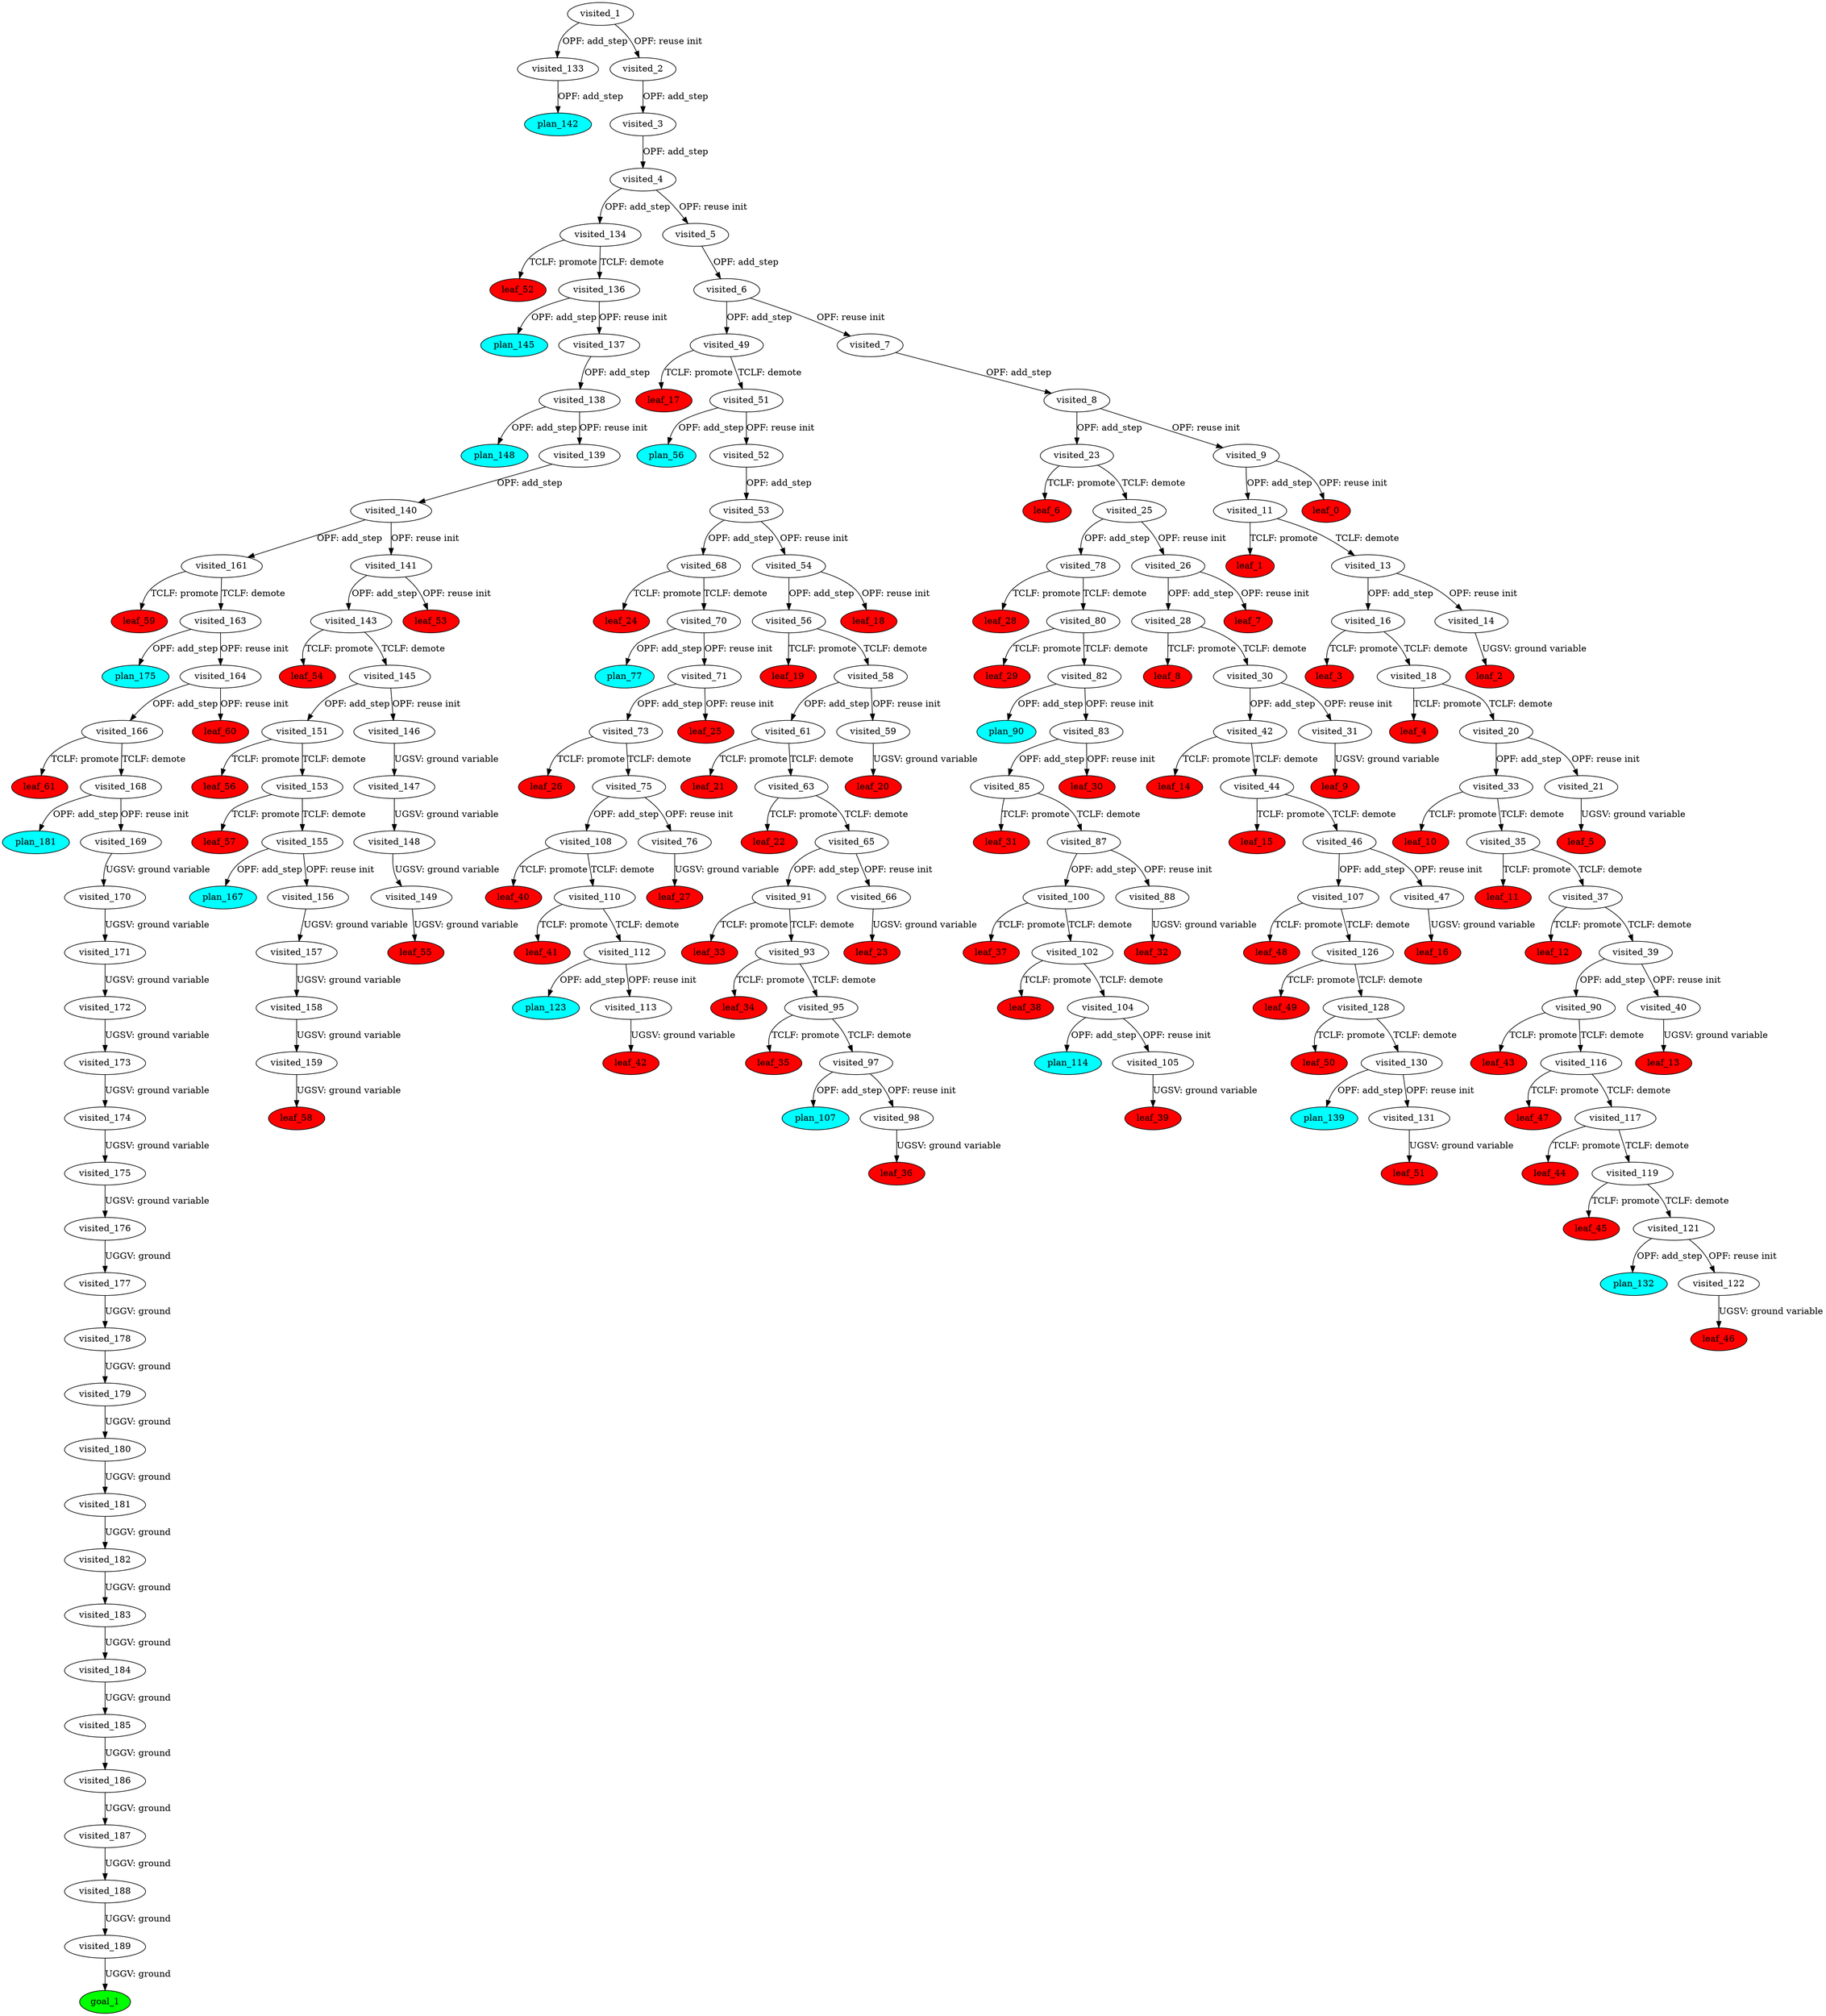 digraph {
	"0a39561f-3473-d9d3-6c5b-059aafcd2960" [label=plan_0 fillcolor=cyan style=filled]
	"0a39561f-3473-d9d3-6c5b-059aafcd2960" [label=visited_1 fillcolor=white style=filled]
	"e0099d7a-ca22-6c56-6fc8-503c7dd43e50" [label=plan_1 fillcolor=cyan style=filled]
	"0a39561f-3473-d9d3-6c5b-059aafcd2960" -> "e0099d7a-ca22-6c56-6fc8-503c7dd43e50" [label="OPF: add_step"]
	"b705e692-3faf-1b34-462e-27af67b4c897" [label=plan_2 fillcolor=cyan style=filled]
	"0a39561f-3473-d9d3-6c5b-059aafcd2960" -> "b705e692-3faf-1b34-462e-27af67b4c897" [label="OPF: reuse init"]
	"b705e692-3faf-1b34-462e-27af67b4c897" [label=visited_2 fillcolor=white style=filled]
	"61233eea-3b1b-f755-e600-fd684a69ed38" [label=plan_3 fillcolor=cyan style=filled]
	"b705e692-3faf-1b34-462e-27af67b4c897" -> "61233eea-3b1b-f755-e600-fd684a69ed38" [label="OPF: add_step"]
	"61233eea-3b1b-f755-e600-fd684a69ed38" [label=visited_3 fillcolor=white style=filled]
	"e95e8740-5dd9-2744-44e5-27ea3a82b37c" [label=plan_4 fillcolor=cyan style=filled]
	"61233eea-3b1b-f755-e600-fd684a69ed38" -> "e95e8740-5dd9-2744-44e5-27ea3a82b37c" [label="OPF: add_step"]
	"e95e8740-5dd9-2744-44e5-27ea3a82b37c" [label=visited_4 fillcolor=white style=filled]
	"244220c6-4b0c-100c-2626-c97d73fe6a93" [label=plan_5 fillcolor=cyan style=filled]
	"e95e8740-5dd9-2744-44e5-27ea3a82b37c" -> "244220c6-4b0c-100c-2626-c97d73fe6a93" [label="OPF: add_step"]
	"046606f6-3c7a-912d-2afd-3660e5199bd9" [label=plan_6 fillcolor=cyan style=filled]
	"e95e8740-5dd9-2744-44e5-27ea3a82b37c" -> "046606f6-3c7a-912d-2afd-3660e5199bd9" [label="OPF: reuse init"]
	"046606f6-3c7a-912d-2afd-3660e5199bd9" [label=visited_5 fillcolor=white style=filled]
	"9a463e70-3204-c06d-f61a-84b9cec74f48" [label=plan_7 fillcolor=cyan style=filled]
	"046606f6-3c7a-912d-2afd-3660e5199bd9" -> "9a463e70-3204-c06d-f61a-84b9cec74f48" [label="OPF: add_step"]
	"9a463e70-3204-c06d-f61a-84b9cec74f48" [label=visited_6 fillcolor=white style=filled]
	"d8b6a802-27e9-add3-7814-c4920c604d99" [label=plan_8 fillcolor=cyan style=filled]
	"9a463e70-3204-c06d-f61a-84b9cec74f48" -> "d8b6a802-27e9-add3-7814-c4920c604d99" [label="OPF: add_step"]
	"e387eb15-6765-e3bf-b9ea-88738a9db593" [label=plan_9 fillcolor=cyan style=filled]
	"9a463e70-3204-c06d-f61a-84b9cec74f48" -> "e387eb15-6765-e3bf-b9ea-88738a9db593" [label="OPF: reuse init"]
	"e387eb15-6765-e3bf-b9ea-88738a9db593" [label=visited_7 fillcolor=white style=filled]
	"a5b8f158-f64c-81bf-7774-6c098669ba60" [label=plan_10 fillcolor=cyan style=filled]
	"e387eb15-6765-e3bf-b9ea-88738a9db593" -> "a5b8f158-f64c-81bf-7774-6c098669ba60" [label="OPF: add_step"]
	"a5b8f158-f64c-81bf-7774-6c098669ba60" [label=visited_8 fillcolor=white style=filled]
	"c016c62b-a371-b326-c66b-1f526f7f6354" [label=plan_11 fillcolor=cyan style=filled]
	"a5b8f158-f64c-81bf-7774-6c098669ba60" -> "c016c62b-a371-b326-c66b-1f526f7f6354" [label="OPF: add_step"]
	"59bdfac9-0d99-3ab9-5fc0-ccce4ba08508" [label=plan_12 fillcolor=cyan style=filled]
	"a5b8f158-f64c-81bf-7774-6c098669ba60" -> "59bdfac9-0d99-3ab9-5fc0-ccce4ba08508" [label="OPF: reuse init"]
	"59bdfac9-0d99-3ab9-5fc0-ccce4ba08508" [label=visited_9 fillcolor=white style=filled]
	"e3157b34-62f5-63b1-e8cd-ea8a7710199d" [label=plan_13 fillcolor=cyan style=filled]
	"59bdfac9-0d99-3ab9-5fc0-ccce4ba08508" -> "e3157b34-62f5-63b1-e8cd-ea8a7710199d" [label="OPF: add_step"]
	"5583b4db-6746-0338-72c7-a202062e0778" [label=plan_14 fillcolor=cyan style=filled]
	"59bdfac9-0d99-3ab9-5fc0-ccce4ba08508" -> "5583b4db-6746-0338-72c7-a202062e0778" [label="OPF: reuse init"]
	"5583b4db-6746-0338-72c7-a202062e0778" [label=visited_10 fillcolor=white style=filled]
	"5583b4db-6746-0338-72c7-a202062e0778" [label=leaf_0 fillcolor=red style=filled]
	"e3157b34-62f5-63b1-e8cd-ea8a7710199d" [label=visited_11 fillcolor=white style=filled]
	"95eb44d9-8459-f302-cd1d-036e0d08da99" [label=plan_15 fillcolor=cyan style=filled]
	"e3157b34-62f5-63b1-e8cd-ea8a7710199d" -> "95eb44d9-8459-f302-cd1d-036e0d08da99" [label="TCLF: promote"]
	"c22c9037-703a-d746-e22f-38841f9071b1" [label=plan_16 fillcolor=cyan style=filled]
	"e3157b34-62f5-63b1-e8cd-ea8a7710199d" -> "c22c9037-703a-d746-e22f-38841f9071b1" [label="TCLF: demote"]
	"95eb44d9-8459-f302-cd1d-036e0d08da99" [label=visited_12 fillcolor=white style=filled]
	"95eb44d9-8459-f302-cd1d-036e0d08da99" [label=leaf_1 fillcolor=red style=filled]
	"c22c9037-703a-d746-e22f-38841f9071b1" [label=visited_13 fillcolor=white style=filled]
	"8393a544-c37d-e35e-6ef3-d69b7ccde71e" [label=plan_17 fillcolor=cyan style=filled]
	"c22c9037-703a-d746-e22f-38841f9071b1" -> "8393a544-c37d-e35e-6ef3-d69b7ccde71e" [label="OPF: add_step"]
	"3193fb1c-91bd-4f30-6b1a-ae6a31ca528c" [label=plan_18 fillcolor=cyan style=filled]
	"c22c9037-703a-d746-e22f-38841f9071b1" -> "3193fb1c-91bd-4f30-6b1a-ae6a31ca528c" [label="OPF: reuse init"]
	"3193fb1c-91bd-4f30-6b1a-ae6a31ca528c" [label=visited_14 fillcolor=white style=filled]
	"e21734c6-d36f-a1c9-ccaa-2cd36ae71db3" [label=plan_19 fillcolor=cyan style=filled]
	"3193fb1c-91bd-4f30-6b1a-ae6a31ca528c" -> "e21734c6-d36f-a1c9-ccaa-2cd36ae71db3" [label="UGSV: ground variable"]
	"e21734c6-d36f-a1c9-ccaa-2cd36ae71db3" [label=visited_15 fillcolor=white style=filled]
	"e21734c6-d36f-a1c9-ccaa-2cd36ae71db3" [label=leaf_2 fillcolor=red style=filled]
	"8393a544-c37d-e35e-6ef3-d69b7ccde71e" [label=visited_16 fillcolor=white style=filled]
	"ba2c43ec-43f8-4fcf-0997-0b27dbdcfb3d" [label=plan_20 fillcolor=cyan style=filled]
	"8393a544-c37d-e35e-6ef3-d69b7ccde71e" -> "ba2c43ec-43f8-4fcf-0997-0b27dbdcfb3d" [label="TCLF: promote"]
	"381692f5-10eb-36b1-c979-a0e17b8fe7cf" [label=plan_21 fillcolor=cyan style=filled]
	"8393a544-c37d-e35e-6ef3-d69b7ccde71e" -> "381692f5-10eb-36b1-c979-a0e17b8fe7cf" [label="TCLF: demote"]
	"ba2c43ec-43f8-4fcf-0997-0b27dbdcfb3d" [label=visited_17 fillcolor=white style=filled]
	"ba2c43ec-43f8-4fcf-0997-0b27dbdcfb3d" [label=leaf_3 fillcolor=red style=filled]
	"381692f5-10eb-36b1-c979-a0e17b8fe7cf" [label=visited_18 fillcolor=white style=filled]
	"2a6504e1-fb2f-be8c-ea46-391177e2f124" [label=plan_22 fillcolor=cyan style=filled]
	"381692f5-10eb-36b1-c979-a0e17b8fe7cf" -> "2a6504e1-fb2f-be8c-ea46-391177e2f124" [label="TCLF: promote"]
	"1d3ea32c-7e54-da1e-ac30-4971ecc11ecb" [label=plan_23 fillcolor=cyan style=filled]
	"381692f5-10eb-36b1-c979-a0e17b8fe7cf" -> "1d3ea32c-7e54-da1e-ac30-4971ecc11ecb" [label="TCLF: demote"]
	"2a6504e1-fb2f-be8c-ea46-391177e2f124" [label=visited_19 fillcolor=white style=filled]
	"2a6504e1-fb2f-be8c-ea46-391177e2f124" [label=leaf_4 fillcolor=red style=filled]
	"1d3ea32c-7e54-da1e-ac30-4971ecc11ecb" [label=visited_20 fillcolor=white style=filled]
	"cfcae6b9-75a8-c1d7-ab5e-ebe91478e20e" [label=plan_24 fillcolor=cyan style=filled]
	"1d3ea32c-7e54-da1e-ac30-4971ecc11ecb" -> "cfcae6b9-75a8-c1d7-ab5e-ebe91478e20e" [label="OPF: add_step"]
	"5401e034-45ae-25d2-7bbf-d6926f125321" [label=plan_25 fillcolor=cyan style=filled]
	"1d3ea32c-7e54-da1e-ac30-4971ecc11ecb" -> "5401e034-45ae-25d2-7bbf-d6926f125321" [label="OPF: reuse init"]
	"5401e034-45ae-25d2-7bbf-d6926f125321" [label=visited_21 fillcolor=white style=filled]
	"7fb63b12-4cf2-1624-8243-0329f09fe936" [label=plan_26 fillcolor=cyan style=filled]
	"5401e034-45ae-25d2-7bbf-d6926f125321" -> "7fb63b12-4cf2-1624-8243-0329f09fe936" [label="UGSV: ground variable"]
	"7fb63b12-4cf2-1624-8243-0329f09fe936" [label=visited_22 fillcolor=white style=filled]
	"7fb63b12-4cf2-1624-8243-0329f09fe936" [label=leaf_5 fillcolor=red style=filled]
	"c016c62b-a371-b326-c66b-1f526f7f6354" [label=visited_23 fillcolor=white style=filled]
	"393f8079-8e15-6734-25e1-7dadd2f62f9d" [label=plan_27 fillcolor=cyan style=filled]
	"c016c62b-a371-b326-c66b-1f526f7f6354" -> "393f8079-8e15-6734-25e1-7dadd2f62f9d" [label="TCLF: promote"]
	"e1789474-380d-4643-c891-e9bcd83060dc" [label=plan_28 fillcolor=cyan style=filled]
	"c016c62b-a371-b326-c66b-1f526f7f6354" -> "e1789474-380d-4643-c891-e9bcd83060dc" [label="TCLF: demote"]
	"393f8079-8e15-6734-25e1-7dadd2f62f9d" [label=visited_24 fillcolor=white style=filled]
	"393f8079-8e15-6734-25e1-7dadd2f62f9d" [label=leaf_6 fillcolor=red style=filled]
	"e1789474-380d-4643-c891-e9bcd83060dc" [label=visited_25 fillcolor=white style=filled]
	"e7b986cb-76df-7b9a-3fad-4b74f4c800a4" [label=plan_29 fillcolor=cyan style=filled]
	"e1789474-380d-4643-c891-e9bcd83060dc" -> "e7b986cb-76df-7b9a-3fad-4b74f4c800a4" [label="OPF: add_step"]
	"7c8c9267-3c55-ad3a-4ed9-92e01e4415f4" [label=plan_30 fillcolor=cyan style=filled]
	"e1789474-380d-4643-c891-e9bcd83060dc" -> "7c8c9267-3c55-ad3a-4ed9-92e01e4415f4" [label="OPF: reuse init"]
	"7c8c9267-3c55-ad3a-4ed9-92e01e4415f4" [label=visited_26 fillcolor=white style=filled]
	"ed86a0c9-7dea-9676-ff6f-b946e10d1490" [label=plan_31 fillcolor=cyan style=filled]
	"7c8c9267-3c55-ad3a-4ed9-92e01e4415f4" -> "ed86a0c9-7dea-9676-ff6f-b946e10d1490" [label="OPF: add_step"]
	"4a9ab305-222b-f62a-085e-05182d756dd3" [label=plan_32 fillcolor=cyan style=filled]
	"7c8c9267-3c55-ad3a-4ed9-92e01e4415f4" -> "4a9ab305-222b-f62a-085e-05182d756dd3" [label="OPF: reuse init"]
	"4a9ab305-222b-f62a-085e-05182d756dd3" [label=visited_27 fillcolor=white style=filled]
	"4a9ab305-222b-f62a-085e-05182d756dd3" [label=leaf_7 fillcolor=red style=filled]
	"ed86a0c9-7dea-9676-ff6f-b946e10d1490" [label=visited_28 fillcolor=white style=filled]
	"1667b920-926e-6991-aa82-cac85b74c4d1" [label=plan_33 fillcolor=cyan style=filled]
	"ed86a0c9-7dea-9676-ff6f-b946e10d1490" -> "1667b920-926e-6991-aa82-cac85b74c4d1" [label="TCLF: promote"]
	"4f4cea72-e493-c415-2a4b-f5dc0a599c13" [label=plan_34 fillcolor=cyan style=filled]
	"ed86a0c9-7dea-9676-ff6f-b946e10d1490" -> "4f4cea72-e493-c415-2a4b-f5dc0a599c13" [label="TCLF: demote"]
	"1667b920-926e-6991-aa82-cac85b74c4d1" [label=visited_29 fillcolor=white style=filled]
	"1667b920-926e-6991-aa82-cac85b74c4d1" [label=leaf_8 fillcolor=red style=filled]
	"4f4cea72-e493-c415-2a4b-f5dc0a599c13" [label=visited_30 fillcolor=white style=filled]
	"ff0e88ea-09f8-1e6f-1997-b85154842b4d" [label=plan_35 fillcolor=cyan style=filled]
	"4f4cea72-e493-c415-2a4b-f5dc0a599c13" -> "ff0e88ea-09f8-1e6f-1997-b85154842b4d" [label="OPF: add_step"]
	"56b243cd-da26-ec89-64b5-6f4e08335cee" [label=plan_36 fillcolor=cyan style=filled]
	"4f4cea72-e493-c415-2a4b-f5dc0a599c13" -> "56b243cd-da26-ec89-64b5-6f4e08335cee" [label="OPF: reuse init"]
	"56b243cd-da26-ec89-64b5-6f4e08335cee" [label=visited_31 fillcolor=white style=filled]
	"79004406-b1e5-8a88-29ad-b01daa3e009c" [label=plan_37 fillcolor=cyan style=filled]
	"56b243cd-da26-ec89-64b5-6f4e08335cee" -> "79004406-b1e5-8a88-29ad-b01daa3e009c" [label="UGSV: ground variable"]
	"79004406-b1e5-8a88-29ad-b01daa3e009c" [label=visited_32 fillcolor=white style=filled]
	"79004406-b1e5-8a88-29ad-b01daa3e009c" [label=leaf_9 fillcolor=red style=filled]
	"cfcae6b9-75a8-c1d7-ab5e-ebe91478e20e" [label=visited_33 fillcolor=white style=filled]
	"cb5475bf-3c31-285d-ee35-0ed7ce955086" [label=plan_38 fillcolor=cyan style=filled]
	"cfcae6b9-75a8-c1d7-ab5e-ebe91478e20e" -> "cb5475bf-3c31-285d-ee35-0ed7ce955086" [label="TCLF: promote"]
	"aa8fb624-4f2f-feb3-d8dd-0b26fc0ea898" [label=plan_39 fillcolor=cyan style=filled]
	"cfcae6b9-75a8-c1d7-ab5e-ebe91478e20e" -> "aa8fb624-4f2f-feb3-d8dd-0b26fc0ea898" [label="TCLF: demote"]
	"cb5475bf-3c31-285d-ee35-0ed7ce955086" [label=visited_34 fillcolor=white style=filled]
	"cb5475bf-3c31-285d-ee35-0ed7ce955086" [label=leaf_10 fillcolor=red style=filled]
	"aa8fb624-4f2f-feb3-d8dd-0b26fc0ea898" [label=visited_35 fillcolor=white style=filled]
	"7616e3a2-3d9d-49d4-35e6-6d4c539cb0bb" [label=plan_40 fillcolor=cyan style=filled]
	"aa8fb624-4f2f-feb3-d8dd-0b26fc0ea898" -> "7616e3a2-3d9d-49d4-35e6-6d4c539cb0bb" [label="TCLF: promote"]
	"096b9227-27bc-7004-b407-2f12261292e0" [label=plan_41 fillcolor=cyan style=filled]
	"aa8fb624-4f2f-feb3-d8dd-0b26fc0ea898" -> "096b9227-27bc-7004-b407-2f12261292e0" [label="TCLF: demote"]
	"7616e3a2-3d9d-49d4-35e6-6d4c539cb0bb" [label=visited_36 fillcolor=white style=filled]
	"7616e3a2-3d9d-49d4-35e6-6d4c539cb0bb" [label=leaf_11 fillcolor=red style=filled]
	"096b9227-27bc-7004-b407-2f12261292e0" [label=visited_37 fillcolor=white style=filled]
	"e0094827-9672-663f-0f0a-1d5b14570a44" [label=plan_42 fillcolor=cyan style=filled]
	"096b9227-27bc-7004-b407-2f12261292e0" -> "e0094827-9672-663f-0f0a-1d5b14570a44" [label="TCLF: promote"]
	"ff8bb891-1b90-8e3f-25ce-5ac51e22c6b2" [label=plan_43 fillcolor=cyan style=filled]
	"096b9227-27bc-7004-b407-2f12261292e0" -> "ff8bb891-1b90-8e3f-25ce-5ac51e22c6b2" [label="TCLF: demote"]
	"e0094827-9672-663f-0f0a-1d5b14570a44" [label=visited_38 fillcolor=white style=filled]
	"e0094827-9672-663f-0f0a-1d5b14570a44" [label=leaf_12 fillcolor=red style=filled]
	"ff8bb891-1b90-8e3f-25ce-5ac51e22c6b2" [label=visited_39 fillcolor=white style=filled]
	"b9076ff3-263a-484e-2048-ba6e72ec6f04" [label=plan_44 fillcolor=cyan style=filled]
	"ff8bb891-1b90-8e3f-25ce-5ac51e22c6b2" -> "b9076ff3-263a-484e-2048-ba6e72ec6f04" [label="OPF: add_step"]
	"d0013b99-2fc2-8f20-63ba-24b1408eff3d" [label=plan_45 fillcolor=cyan style=filled]
	"ff8bb891-1b90-8e3f-25ce-5ac51e22c6b2" -> "d0013b99-2fc2-8f20-63ba-24b1408eff3d" [label="OPF: reuse init"]
	"d0013b99-2fc2-8f20-63ba-24b1408eff3d" [label=visited_40 fillcolor=white style=filled]
	"f76ffc87-a888-4750-76a8-31c77f63d2b6" [label=plan_46 fillcolor=cyan style=filled]
	"d0013b99-2fc2-8f20-63ba-24b1408eff3d" -> "f76ffc87-a888-4750-76a8-31c77f63d2b6" [label="UGSV: ground variable"]
	"f76ffc87-a888-4750-76a8-31c77f63d2b6" [label=visited_41 fillcolor=white style=filled]
	"f76ffc87-a888-4750-76a8-31c77f63d2b6" [label=leaf_13 fillcolor=red style=filled]
	"ff0e88ea-09f8-1e6f-1997-b85154842b4d" [label=visited_42 fillcolor=white style=filled]
	"f543c14d-5095-f881-a88d-37de6c1f0650" [label=plan_47 fillcolor=cyan style=filled]
	"ff0e88ea-09f8-1e6f-1997-b85154842b4d" -> "f543c14d-5095-f881-a88d-37de6c1f0650" [label="TCLF: promote"]
	"de3e0557-910a-a60d-c063-3a98ea5dc3de" [label=plan_48 fillcolor=cyan style=filled]
	"ff0e88ea-09f8-1e6f-1997-b85154842b4d" -> "de3e0557-910a-a60d-c063-3a98ea5dc3de" [label="TCLF: demote"]
	"f543c14d-5095-f881-a88d-37de6c1f0650" [label=visited_43 fillcolor=white style=filled]
	"f543c14d-5095-f881-a88d-37de6c1f0650" [label=leaf_14 fillcolor=red style=filled]
	"de3e0557-910a-a60d-c063-3a98ea5dc3de" [label=visited_44 fillcolor=white style=filled]
	"de823285-01e7-80a0-2f18-2049b329b6a4" [label=plan_49 fillcolor=cyan style=filled]
	"de3e0557-910a-a60d-c063-3a98ea5dc3de" -> "de823285-01e7-80a0-2f18-2049b329b6a4" [label="TCLF: promote"]
	"402758b2-f44c-5255-2a07-a49fc8803bae" [label=plan_50 fillcolor=cyan style=filled]
	"de3e0557-910a-a60d-c063-3a98ea5dc3de" -> "402758b2-f44c-5255-2a07-a49fc8803bae" [label="TCLF: demote"]
	"de823285-01e7-80a0-2f18-2049b329b6a4" [label=visited_45 fillcolor=white style=filled]
	"de823285-01e7-80a0-2f18-2049b329b6a4" [label=leaf_15 fillcolor=red style=filled]
	"402758b2-f44c-5255-2a07-a49fc8803bae" [label=visited_46 fillcolor=white style=filled]
	"e0222432-7ca5-1928-17dd-06916a71efda" [label=plan_51 fillcolor=cyan style=filled]
	"402758b2-f44c-5255-2a07-a49fc8803bae" -> "e0222432-7ca5-1928-17dd-06916a71efda" [label="OPF: add_step"]
	"640445a1-87e7-099b-4600-8f33814671a1" [label=plan_52 fillcolor=cyan style=filled]
	"402758b2-f44c-5255-2a07-a49fc8803bae" -> "640445a1-87e7-099b-4600-8f33814671a1" [label="OPF: reuse init"]
	"640445a1-87e7-099b-4600-8f33814671a1" [label=visited_47 fillcolor=white style=filled]
	"972a355c-fe5e-9b1c-875b-2fe1e3bbeeb7" [label=plan_53 fillcolor=cyan style=filled]
	"640445a1-87e7-099b-4600-8f33814671a1" -> "972a355c-fe5e-9b1c-875b-2fe1e3bbeeb7" [label="UGSV: ground variable"]
	"972a355c-fe5e-9b1c-875b-2fe1e3bbeeb7" [label=visited_48 fillcolor=white style=filled]
	"972a355c-fe5e-9b1c-875b-2fe1e3bbeeb7" [label=leaf_16 fillcolor=red style=filled]
	"d8b6a802-27e9-add3-7814-c4920c604d99" [label=visited_49 fillcolor=white style=filled]
	"4a4a1b64-8c10-43d4-974a-25a0b81768f8" [label=plan_54 fillcolor=cyan style=filled]
	"d8b6a802-27e9-add3-7814-c4920c604d99" -> "4a4a1b64-8c10-43d4-974a-25a0b81768f8" [label="TCLF: promote"]
	"74d90398-c17a-608e-ff2d-a31889ee49ed" [label=plan_55 fillcolor=cyan style=filled]
	"d8b6a802-27e9-add3-7814-c4920c604d99" -> "74d90398-c17a-608e-ff2d-a31889ee49ed" [label="TCLF: demote"]
	"4a4a1b64-8c10-43d4-974a-25a0b81768f8" [label=visited_50 fillcolor=white style=filled]
	"4a4a1b64-8c10-43d4-974a-25a0b81768f8" [label=leaf_17 fillcolor=red style=filled]
	"74d90398-c17a-608e-ff2d-a31889ee49ed" [label=visited_51 fillcolor=white style=filled]
	"0496122f-5525-a0d1-48d4-0d840b653f5f" [label=plan_56 fillcolor=cyan style=filled]
	"74d90398-c17a-608e-ff2d-a31889ee49ed" -> "0496122f-5525-a0d1-48d4-0d840b653f5f" [label="OPF: add_step"]
	"3aae37b5-87de-c2ea-0118-d2a543ef0542" [label=plan_57 fillcolor=cyan style=filled]
	"74d90398-c17a-608e-ff2d-a31889ee49ed" -> "3aae37b5-87de-c2ea-0118-d2a543ef0542" [label="OPF: reuse init"]
	"3aae37b5-87de-c2ea-0118-d2a543ef0542" [label=visited_52 fillcolor=white style=filled]
	"d24e4a96-f3b6-d5ae-38c7-f2360a6119f6" [label=plan_58 fillcolor=cyan style=filled]
	"3aae37b5-87de-c2ea-0118-d2a543ef0542" -> "d24e4a96-f3b6-d5ae-38c7-f2360a6119f6" [label="OPF: add_step"]
	"d24e4a96-f3b6-d5ae-38c7-f2360a6119f6" [label=visited_53 fillcolor=white style=filled]
	"a7f655fb-8b89-43fd-2d5f-62b0541e4d9c" [label=plan_59 fillcolor=cyan style=filled]
	"d24e4a96-f3b6-d5ae-38c7-f2360a6119f6" -> "a7f655fb-8b89-43fd-2d5f-62b0541e4d9c" [label="OPF: add_step"]
	"efe5f873-da60-314c-1f16-bfe5df8b6c1c" [label=plan_60 fillcolor=cyan style=filled]
	"d24e4a96-f3b6-d5ae-38c7-f2360a6119f6" -> "efe5f873-da60-314c-1f16-bfe5df8b6c1c" [label="OPF: reuse init"]
	"efe5f873-da60-314c-1f16-bfe5df8b6c1c" [label=visited_54 fillcolor=white style=filled]
	"10e436c9-3d53-3dee-f41e-2e7c00da1e3f" [label=plan_61 fillcolor=cyan style=filled]
	"efe5f873-da60-314c-1f16-bfe5df8b6c1c" -> "10e436c9-3d53-3dee-f41e-2e7c00da1e3f" [label="OPF: add_step"]
	"161fe564-c438-4a7e-cb16-5a76f82c0c20" [label=plan_62 fillcolor=cyan style=filled]
	"efe5f873-da60-314c-1f16-bfe5df8b6c1c" -> "161fe564-c438-4a7e-cb16-5a76f82c0c20" [label="OPF: reuse init"]
	"161fe564-c438-4a7e-cb16-5a76f82c0c20" [label=visited_55 fillcolor=white style=filled]
	"161fe564-c438-4a7e-cb16-5a76f82c0c20" [label=leaf_18 fillcolor=red style=filled]
	"10e436c9-3d53-3dee-f41e-2e7c00da1e3f" [label=visited_56 fillcolor=white style=filled]
	"7a8b737a-31b5-276f-88e9-41fdb0850679" [label=plan_63 fillcolor=cyan style=filled]
	"10e436c9-3d53-3dee-f41e-2e7c00da1e3f" -> "7a8b737a-31b5-276f-88e9-41fdb0850679" [label="TCLF: promote"]
	"a1ae96a0-c1df-5a89-ecba-0cb1fdb99dc1" [label=plan_64 fillcolor=cyan style=filled]
	"10e436c9-3d53-3dee-f41e-2e7c00da1e3f" -> "a1ae96a0-c1df-5a89-ecba-0cb1fdb99dc1" [label="TCLF: demote"]
	"7a8b737a-31b5-276f-88e9-41fdb0850679" [label=visited_57 fillcolor=white style=filled]
	"7a8b737a-31b5-276f-88e9-41fdb0850679" [label=leaf_19 fillcolor=red style=filled]
	"a1ae96a0-c1df-5a89-ecba-0cb1fdb99dc1" [label=visited_58 fillcolor=white style=filled]
	"da7f624b-5716-1640-07a0-424659f43595" [label=plan_65 fillcolor=cyan style=filled]
	"a1ae96a0-c1df-5a89-ecba-0cb1fdb99dc1" -> "da7f624b-5716-1640-07a0-424659f43595" [label="OPF: add_step"]
	"04621030-5afc-e6a6-9229-13f100f3e866" [label=plan_66 fillcolor=cyan style=filled]
	"a1ae96a0-c1df-5a89-ecba-0cb1fdb99dc1" -> "04621030-5afc-e6a6-9229-13f100f3e866" [label="OPF: reuse init"]
	"04621030-5afc-e6a6-9229-13f100f3e866" [label=visited_59 fillcolor=white style=filled]
	"5f5e9c52-ef15-627d-aa21-ee30fcd77150" [label=plan_67 fillcolor=cyan style=filled]
	"04621030-5afc-e6a6-9229-13f100f3e866" -> "5f5e9c52-ef15-627d-aa21-ee30fcd77150" [label="UGSV: ground variable"]
	"5f5e9c52-ef15-627d-aa21-ee30fcd77150" [label=visited_60 fillcolor=white style=filled]
	"5f5e9c52-ef15-627d-aa21-ee30fcd77150" [label=leaf_20 fillcolor=red style=filled]
	"da7f624b-5716-1640-07a0-424659f43595" [label=visited_61 fillcolor=white style=filled]
	"85406adb-983a-e235-1891-f8cfd7d050be" [label=plan_68 fillcolor=cyan style=filled]
	"da7f624b-5716-1640-07a0-424659f43595" -> "85406adb-983a-e235-1891-f8cfd7d050be" [label="TCLF: promote"]
	"97c75839-1dd2-8b24-c420-c72d8fb8b736" [label=plan_69 fillcolor=cyan style=filled]
	"da7f624b-5716-1640-07a0-424659f43595" -> "97c75839-1dd2-8b24-c420-c72d8fb8b736" [label="TCLF: demote"]
	"85406adb-983a-e235-1891-f8cfd7d050be" [label=visited_62 fillcolor=white style=filled]
	"85406adb-983a-e235-1891-f8cfd7d050be" [label=leaf_21 fillcolor=red style=filled]
	"97c75839-1dd2-8b24-c420-c72d8fb8b736" [label=visited_63 fillcolor=white style=filled]
	"8db7c020-7e8d-6bb3-7932-b23322c1d7a1" [label=plan_70 fillcolor=cyan style=filled]
	"97c75839-1dd2-8b24-c420-c72d8fb8b736" -> "8db7c020-7e8d-6bb3-7932-b23322c1d7a1" [label="TCLF: promote"]
	"c2f72b1f-b9d4-d2d3-8d35-f50cff02bf74" [label=plan_71 fillcolor=cyan style=filled]
	"97c75839-1dd2-8b24-c420-c72d8fb8b736" -> "c2f72b1f-b9d4-d2d3-8d35-f50cff02bf74" [label="TCLF: demote"]
	"8db7c020-7e8d-6bb3-7932-b23322c1d7a1" [label=visited_64 fillcolor=white style=filled]
	"8db7c020-7e8d-6bb3-7932-b23322c1d7a1" [label=leaf_22 fillcolor=red style=filled]
	"c2f72b1f-b9d4-d2d3-8d35-f50cff02bf74" [label=visited_65 fillcolor=white style=filled]
	"cf928274-9ffc-7f2b-1ea8-22bb57385567" [label=plan_72 fillcolor=cyan style=filled]
	"c2f72b1f-b9d4-d2d3-8d35-f50cff02bf74" -> "cf928274-9ffc-7f2b-1ea8-22bb57385567" [label="OPF: add_step"]
	"2f4d7d4a-53e7-ad02-48ff-eea5fb33740c" [label=plan_73 fillcolor=cyan style=filled]
	"c2f72b1f-b9d4-d2d3-8d35-f50cff02bf74" -> "2f4d7d4a-53e7-ad02-48ff-eea5fb33740c" [label="OPF: reuse init"]
	"2f4d7d4a-53e7-ad02-48ff-eea5fb33740c" [label=visited_66 fillcolor=white style=filled]
	"232e444c-de97-df42-17d3-d848b6388b9c" [label=plan_74 fillcolor=cyan style=filled]
	"2f4d7d4a-53e7-ad02-48ff-eea5fb33740c" -> "232e444c-de97-df42-17d3-d848b6388b9c" [label="UGSV: ground variable"]
	"232e444c-de97-df42-17d3-d848b6388b9c" [label=visited_67 fillcolor=white style=filled]
	"232e444c-de97-df42-17d3-d848b6388b9c" [label=leaf_23 fillcolor=red style=filled]
	"a7f655fb-8b89-43fd-2d5f-62b0541e4d9c" [label=visited_68 fillcolor=white style=filled]
	"1fac9217-e36e-bb7f-517c-e0825572f1b3" [label=plan_75 fillcolor=cyan style=filled]
	"a7f655fb-8b89-43fd-2d5f-62b0541e4d9c" -> "1fac9217-e36e-bb7f-517c-e0825572f1b3" [label="TCLF: promote"]
	"950ce835-3659-fa8c-938f-b1ef2ec01db7" [label=plan_76 fillcolor=cyan style=filled]
	"a7f655fb-8b89-43fd-2d5f-62b0541e4d9c" -> "950ce835-3659-fa8c-938f-b1ef2ec01db7" [label="TCLF: demote"]
	"1fac9217-e36e-bb7f-517c-e0825572f1b3" [label=visited_69 fillcolor=white style=filled]
	"1fac9217-e36e-bb7f-517c-e0825572f1b3" [label=leaf_24 fillcolor=red style=filled]
	"950ce835-3659-fa8c-938f-b1ef2ec01db7" [label=visited_70 fillcolor=white style=filled]
	"0c906c01-3b44-dabc-142e-c8b0cce52711" [label=plan_77 fillcolor=cyan style=filled]
	"950ce835-3659-fa8c-938f-b1ef2ec01db7" -> "0c906c01-3b44-dabc-142e-c8b0cce52711" [label="OPF: add_step"]
	"e432f23e-1b59-200c-0106-c378969b1bad" [label=plan_78 fillcolor=cyan style=filled]
	"950ce835-3659-fa8c-938f-b1ef2ec01db7" -> "e432f23e-1b59-200c-0106-c378969b1bad" [label="OPF: reuse init"]
	"e432f23e-1b59-200c-0106-c378969b1bad" [label=visited_71 fillcolor=white style=filled]
	"cf3b6e13-781f-018a-0ae2-e88e7a1b2bb4" [label=plan_79 fillcolor=cyan style=filled]
	"e432f23e-1b59-200c-0106-c378969b1bad" -> "cf3b6e13-781f-018a-0ae2-e88e7a1b2bb4" [label="OPF: add_step"]
	"7e1e7e84-3003-4603-d782-d6a7c6b92071" [label=plan_80 fillcolor=cyan style=filled]
	"e432f23e-1b59-200c-0106-c378969b1bad" -> "7e1e7e84-3003-4603-d782-d6a7c6b92071" [label="OPF: reuse init"]
	"7e1e7e84-3003-4603-d782-d6a7c6b92071" [label=visited_72 fillcolor=white style=filled]
	"7e1e7e84-3003-4603-d782-d6a7c6b92071" [label=leaf_25 fillcolor=red style=filled]
	"cf3b6e13-781f-018a-0ae2-e88e7a1b2bb4" [label=visited_73 fillcolor=white style=filled]
	"4aeeccef-871c-aa58-d334-dce93145d4c5" [label=plan_81 fillcolor=cyan style=filled]
	"cf3b6e13-781f-018a-0ae2-e88e7a1b2bb4" -> "4aeeccef-871c-aa58-d334-dce93145d4c5" [label="TCLF: promote"]
	"f945cfd4-678e-a95f-22de-b12c5821f077" [label=plan_82 fillcolor=cyan style=filled]
	"cf3b6e13-781f-018a-0ae2-e88e7a1b2bb4" -> "f945cfd4-678e-a95f-22de-b12c5821f077" [label="TCLF: demote"]
	"4aeeccef-871c-aa58-d334-dce93145d4c5" [label=visited_74 fillcolor=white style=filled]
	"4aeeccef-871c-aa58-d334-dce93145d4c5" [label=leaf_26 fillcolor=red style=filled]
	"f945cfd4-678e-a95f-22de-b12c5821f077" [label=visited_75 fillcolor=white style=filled]
	"940d8bcc-e926-aa56-695a-e210973cb616" [label=plan_83 fillcolor=cyan style=filled]
	"f945cfd4-678e-a95f-22de-b12c5821f077" -> "940d8bcc-e926-aa56-695a-e210973cb616" [label="OPF: add_step"]
	"00b8a88f-9317-545d-1cd4-3dfff59b39fa" [label=plan_84 fillcolor=cyan style=filled]
	"f945cfd4-678e-a95f-22de-b12c5821f077" -> "00b8a88f-9317-545d-1cd4-3dfff59b39fa" [label="OPF: reuse init"]
	"00b8a88f-9317-545d-1cd4-3dfff59b39fa" [label=visited_76 fillcolor=white style=filled]
	"1c5bb4ce-b79c-cfc9-35cf-fe16a6dfd693" [label=plan_85 fillcolor=cyan style=filled]
	"00b8a88f-9317-545d-1cd4-3dfff59b39fa" -> "1c5bb4ce-b79c-cfc9-35cf-fe16a6dfd693" [label="UGSV: ground variable"]
	"1c5bb4ce-b79c-cfc9-35cf-fe16a6dfd693" [label=visited_77 fillcolor=white style=filled]
	"1c5bb4ce-b79c-cfc9-35cf-fe16a6dfd693" [label=leaf_27 fillcolor=red style=filled]
	"e7b986cb-76df-7b9a-3fad-4b74f4c800a4" [label=visited_78 fillcolor=white style=filled]
	"5e66d8fa-de69-c076-1f8c-edcdc91ceaae" [label=plan_86 fillcolor=cyan style=filled]
	"e7b986cb-76df-7b9a-3fad-4b74f4c800a4" -> "5e66d8fa-de69-c076-1f8c-edcdc91ceaae" [label="TCLF: promote"]
	"60f41905-693f-9bc7-fa2d-0e68533a83b3" [label=plan_87 fillcolor=cyan style=filled]
	"e7b986cb-76df-7b9a-3fad-4b74f4c800a4" -> "60f41905-693f-9bc7-fa2d-0e68533a83b3" [label="TCLF: demote"]
	"5e66d8fa-de69-c076-1f8c-edcdc91ceaae" [label=visited_79 fillcolor=white style=filled]
	"5e66d8fa-de69-c076-1f8c-edcdc91ceaae" [label=leaf_28 fillcolor=red style=filled]
	"60f41905-693f-9bc7-fa2d-0e68533a83b3" [label=visited_80 fillcolor=white style=filled]
	"466aa217-ae29-17c1-84d4-65dfa8d65147" [label=plan_88 fillcolor=cyan style=filled]
	"60f41905-693f-9bc7-fa2d-0e68533a83b3" -> "466aa217-ae29-17c1-84d4-65dfa8d65147" [label="TCLF: promote"]
	"db95e988-3398-b604-a9c2-371e71836f01" [label=plan_89 fillcolor=cyan style=filled]
	"60f41905-693f-9bc7-fa2d-0e68533a83b3" -> "db95e988-3398-b604-a9c2-371e71836f01" [label="TCLF: demote"]
	"466aa217-ae29-17c1-84d4-65dfa8d65147" [label=visited_81 fillcolor=white style=filled]
	"466aa217-ae29-17c1-84d4-65dfa8d65147" [label=leaf_29 fillcolor=red style=filled]
	"db95e988-3398-b604-a9c2-371e71836f01" [label=visited_82 fillcolor=white style=filled]
	"63a35592-34ef-a156-255a-b787a292bd6c" [label=plan_90 fillcolor=cyan style=filled]
	"db95e988-3398-b604-a9c2-371e71836f01" -> "63a35592-34ef-a156-255a-b787a292bd6c" [label="OPF: add_step"]
	"87935d69-c33b-f03e-c923-527f7925dc65" [label=plan_91 fillcolor=cyan style=filled]
	"db95e988-3398-b604-a9c2-371e71836f01" -> "87935d69-c33b-f03e-c923-527f7925dc65" [label="OPF: reuse init"]
	"87935d69-c33b-f03e-c923-527f7925dc65" [label=visited_83 fillcolor=white style=filled]
	"590c3cdc-7455-767a-9623-d84810b72ccf" [label=plan_92 fillcolor=cyan style=filled]
	"87935d69-c33b-f03e-c923-527f7925dc65" -> "590c3cdc-7455-767a-9623-d84810b72ccf" [label="OPF: add_step"]
	"91312064-101e-a7fb-0532-5a3e6759d978" [label=plan_93 fillcolor=cyan style=filled]
	"87935d69-c33b-f03e-c923-527f7925dc65" -> "91312064-101e-a7fb-0532-5a3e6759d978" [label="OPF: reuse init"]
	"91312064-101e-a7fb-0532-5a3e6759d978" [label=visited_84 fillcolor=white style=filled]
	"91312064-101e-a7fb-0532-5a3e6759d978" [label=leaf_30 fillcolor=red style=filled]
	"590c3cdc-7455-767a-9623-d84810b72ccf" [label=visited_85 fillcolor=white style=filled]
	"ab1f5666-f52a-72c4-c1fb-0bf53e8a1072" [label=plan_94 fillcolor=cyan style=filled]
	"590c3cdc-7455-767a-9623-d84810b72ccf" -> "ab1f5666-f52a-72c4-c1fb-0bf53e8a1072" [label="TCLF: promote"]
	"9d148109-db18-fefb-8e53-4765ee6e5ef6" [label=plan_95 fillcolor=cyan style=filled]
	"590c3cdc-7455-767a-9623-d84810b72ccf" -> "9d148109-db18-fefb-8e53-4765ee6e5ef6" [label="TCLF: demote"]
	"ab1f5666-f52a-72c4-c1fb-0bf53e8a1072" [label=visited_86 fillcolor=white style=filled]
	"ab1f5666-f52a-72c4-c1fb-0bf53e8a1072" [label=leaf_31 fillcolor=red style=filled]
	"9d148109-db18-fefb-8e53-4765ee6e5ef6" [label=visited_87 fillcolor=white style=filled]
	"87a8cadf-eca7-7d15-cc8a-e9ca930cc62d" [label=plan_96 fillcolor=cyan style=filled]
	"9d148109-db18-fefb-8e53-4765ee6e5ef6" -> "87a8cadf-eca7-7d15-cc8a-e9ca930cc62d" [label="OPF: add_step"]
	"0bb9c606-5320-86af-3eb0-b8d1e3e7e32d" [label=plan_97 fillcolor=cyan style=filled]
	"9d148109-db18-fefb-8e53-4765ee6e5ef6" -> "0bb9c606-5320-86af-3eb0-b8d1e3e7e32d" [label="OPF: reuse init"]
	"0bb9c606-5320-86af-3eb0-b8d1e3e7e32d" [label=visited_88 fillcolor=white style=filled]
	"78ac9c5e-5b5c-87cf-560d-cb39db988c39" [label=plan_98 fillcolor=cyan style=filled]
	"0bb9c606-5320-86af-3eb0-b8d1e3e7e32d" -> "78ac9c5e-5b5c-87cf-560d-cb39db988c39" [label="UGSV: ground variable"]
	"78ac9c5e-5b5c-87cf-560d-cb39db988c39" [label=visited_89 fillcolor=white style=filled]
	"78ac9c5e-5b5c-87cf-560d-cb39db988c39" [label=leaf_32 fillcolor=red style=filled]
	"b9076ff3-263a-484e-2048-ba6e72ec6f04" [label=visited_90 fillcolor=white style=filled]
	"2312271f-e55b-5c65-90ae-41e41a6ad169" [label=plan_99 fillcolor=cyan style=filled]
	"b9076ff3-263a-484e-2048-ba6e72ec6f04" -> "2312271f-e55b-5c65-90ae-41e41a6ad169" [label="TCLF: promote"]
	"0b3b81a9-ddd6-52a8-6925-f2d53b36c46e" [label=plan_100 fillcolor=cyan style=filled]
	"b9076ff3-263a-484e-2048-ba6e72ec6f04" -> "0b3b81a9-ddd6-52a8-6925-f2d53b36c46e" [label="TCLF: demote"]
	"cf928274-9ffc-7f2b-1ea8-22bb57385567" [label=visited_91 fillcolor=white style=filled]
	"88f47eed-6990-6abf-7792-be4734783752" [label=plan_101 fillcolor=cyan style=filled]
	"cf928274-9ffc-7f2b-1ea8-22bb57385567" -> "88f47eed-6990-6abf-7792-be4734783752" [label="TCLF: promote"]
	"1a44fca1-1296-2c6d-bd15-e59bfef6f9d7" [label=plan_102 fillcolor=cyan style=filled]
	"cf928274-9ffc-7f2b-1ea8-22bb57385567" -> "1a44fca1-1296-2c6d-bd15-e59bfef6f9d7" [label="TCLF: demote"]
	"88f47eed-6990-6abf-7792-be4734783752" [label=visited_92 fillcolor=white style=filled]
	"88f47eed-6990-6abf-7792-be4734783752" [label=leaf_33 fillcolor=red style=filled]
	"1a44fca1-1296-2c6d-bd15-e59bfef6f9d7" [label=visited_93 fillcolor=white style=filled]
	"8c6ef4cd-f9d6-5e8e-fd61-de15ae53719c" [label=plan_103 fillcolor=cyan style=filled]
	"1a44fca1-1296-2c6d-bd15-e59bfef6f9d7" -> "8c6ef4cd-f9d6-5e8e-fd61-de15ae53719c" [label="TCLF: promote"]
	"3881e713-22be-a0bc-b7eb-178670f7cd82" [label=plan_104 fillcolor=cyan style=filled]
	"1a44fca1-1296-2c6d-bd15-e59bfef6f9d7" -> "3881e713-22be-a0bc-b7eb-178670f7cd82" [label="TCLF: demote"]
	"8c6ef4cd-f9d6-5e8e-fd61-de15ae53719c" [label=visited_94 fillcolor=white style=filled]
	"8c6ef4cd-f9d6-5e8e-fd61-de15ae53719c" [label=leaf_34 fillcolor=red style=filled]
	"3881e713-22be-a0bc-b7eb-178670f7cd82" [label=visited_95 fillcolor=white style=filled]
	"5ef1cb5b-37ed-ae1a-36eb-aef4bcef2c15" [label=plan_105 fillcolor=cyan style=filled]
	"3881e713-22be-a0bc-b7eb-178670f7cd82" -> "5ef1cb5b-37ed-ae1a-36eb-aef4bcef2c15" [label="TCLF: promote"]
	"02fea0e2-41a7-22d6-095f-a84518cb913a" [label=plan_106 fillcolor=cyan style=filled]
	"3881e713-22be-a0bc-b7eb-178670f7cd82" -> "02fea0e2-41a7-22d6-095f-a84518cb913a" [label="TCLF: demote"]
	"5ef1cb5b-37ed-ae1a-36eb-aef4bcef2c15" [label=visited_96 fillcolor=white style=filled]
	"5ef1cb5b-37ed-ae1a-36eb-aef4bcef2c15" [label=leaf_35 fillcolor=red style=filled]
	"02fea0e2-41a7-22d6-095f-a84518cb913a" [label=visited_97 fillcolor=white style=filled]
	"1eca80e9-68bd-47aa-9666-600eeb0f61a4" [label=plan_107 fillcolor=cyan style=filled]
	"02fea0e2-41a7-22d6-095f-a84518cb913a" -> "1eca80e9-68bd-47aa-9666-600eeb0f61a4" [label="OPF: add_step"]
	"16b5b5fc-199f-bb17-54ab-a577e3311ee6" [label=plan_108 fillcolor=cyan style=filled]
	"02fea0e2-41a7-22d6-095f-a84518cb913a" -> "16b5b5fc-199f-bb17-54ab-a577e3311ee6" [label="OPF: reuse init"]
	"16b5b5fc-199f-bb17-54ab-a577e3311ee6" [label=visited_98 fillcolor=white style=filled]
	"ecc06aeb-3ab5-51e6-9537-927280f2835e" [label=plan_109 fillcolor=cyan style=filled]
	"16b5b5fc-199f-bb17-54ab-a577e3311ee6" -> "ecc06aeb-3ab5-51e6-9537-927280f2835e" [label="UGSV: ground variable"]
	"ecc06aeb-3ab5-51e6-9537-927280f2835e" [label=visited_99 fillcolor=white style=filled]
	"ecc06aeb-3ab5-51e6-9537-927280f2835e" [label=leaf_36 fillcolor=red style=filled]
	"87a8cadf-eca7-7d15-cc8a-e9ca930cc62d" [label=visited_100 fillcolor=white style=filled]
	"18f67e0c-bd28-98b0-06e2-e0802a0f31e4" [label=plan_110 fillcolor=cyan style=filled]
	"87a8cadf-eca7-7d15-cc8a-e9ca930cc62d" -> "18f67e0c-bd28-98b0-06e2-e0802a0f31e4" [label="TCLF: promote"]
	"0577f0c3-925b-3545-a090-9a10fb0f79e5" [label=plan_111 fillcolor=cyan style=filled]
	"87a8cadf-eca7-7d15-cc8a-e9ca930cc62d" -> "0577f0c3-925b-3545-a090-9a10fb0f79e5" [label="TCLF: demote"]
	"18f67e0c-bd28-98b0-06e2-e0802a0f31e4" [label=visited_101 fillcolor=white style=filled]
	"18f67e0c-bd28-98b0-06e2-e0802a0f31e4" [label=leaf_37 fillcolor=red style=filled]
	"0577f0c3-925b-3545-a090-9a10fb0f79e5" [label=visited_102 fillcolor=white style=filled]
	"2c0ca9c0-314a-9ace-4677-4ddcaad414ad" [label=plan_112 fillcolor=cyan style=filled]
	"0577f0c3-925b-3545-a090-9a10fb0f79e5" -> "2c0ca9c0-314a-9ace-4677-4ddcaad414ad" [label="TCLF: promote"]
	"bccb296d-3bf5-d00a-282e-25e3d2832c0d" [label=plan_113 fillcolor=cyan style=filled]
	"0577f0c3-925b-3545-a090-9a10fb0f79e5" -> "bccb296d-3bf5-d00a-282e-25e3d2832c0d" [label="TCLF: demote"]
	"2c0ca9c0-314a-9ace-4677-4ddcaad414ad" [label=visited_103 fillcolor=white style=filled]
	"2c0ca9c0-314a-9ace-4677-4ddcaad414ad" [label=leaf_38 fillcolor=red style=filled]
	"bccb296d-3bf5-d00a-282e-25e3d2832c0d" [label=visited_104 fillcolor=white style=filled]
	"32239f5d-2dec-9b01-bb81-33fb0b928003" [label=plan_114 fillcolor=cyan style=filled]
	"bccb296d-3bf5-d00a-282e-25e3d2832c0d" -> "32239f5d-2dec-9b01-bb81-33fb0b928003" [label="OPF: add_step"]
	"275b7c2c-12be-16cb-3637-8db328542b64" [label=plan_115 fillcolor=cyan style=filled]
	"bccb296d-3bf5-d00a-282e-25e3d2832c0d" -> "275b7c2c-12be-16cb-3637-8db328542b64" [label="OPF: reuse init"]
	"275b7c2c-12be-16cb-3637-8db328542b64" [label=visited_105 fillcolor=white style=filled]
	"3ab09847-6f43-27cc-1bc2-b4b46a40e733" [label=plan_116 fillcolor=cyan style=filled]
	"275b7c2c-12be-16cb-3637-8db328542b64" -> "3ab09847-6f43-27cc-1bc2-b4b46a40e733" [label="UGSV: ground variable"]
	"3ab09847-6f43-27cc-1bc2-b4b46a40e733" [label=visited_106 fillcolor=white style=filled]
	"3ab09847-6f43-27cc-1bc2-b4b46a40e733" [label=leaf_39 fillcolor=red style=filled]
	"e0222432-7ca5-1928-17dd-06916a71efda" [label=visited_107 fillcolor=white style=filled]
	"e6233aa1-9778-8819-ee9a-fb6be6a24a40" [label=plan_117 fillcolor=cyan style=filled]
	"e0222432-7ca5-1928-17dd-06916a71efda" -> "e6233aa1-9778-8819-ee9a-fb6be6a24a40" [label="TCLF: promote"]
	"fc0221b4-95eb-3914-eac9-8c18f63e7ed4" [label=plan_118 fillcolor=cyan style=filled]
	"e0222432-7ca5-1928-17dd-06916a71efda" -> "fc0221b4-95eb-3914-eac9-8c18f63e7ed4" [label="TCLF: demote"]
	"940d8bcc-e926-aa56-695a-e210973cb616" [label=visited_108 fillcolor=white style=filled]
	"284b2e1d-73fb-6c56-e2ea-5644547e1c39" [label=plan_119 fillcolor=cyan style=filled]
	"940d8bcc-e926-aa56-695a-e210973cb616" -> "284b2e1d-73fb-6c56-e2ea-5644547e1c39" [label="TCLF: promote"]
	"8868b644-9822-0d58-ff49-a81cd42aa238" [label=plan_120 fillcolor=cyan style=filled]
	"940d8bcc-e926-aa56-695a-e210973cb616" -> "8868b644-9822-0d58-ff49-a81cd42aa238" [label="TCLF: demote"]
	"284b2e1d-73fb-6c56-e2ea-5644547e1c39" [label=visited_109 fillcolor=white style=filled]
	"284b2e1d-73fb-6c56-e2ea-5644547e1c39" [label=leaf_40 fillcolor=red style=filled]
	"8868b644-9822-0d58-ff49-a81cd42aa238" [label=visited_110 fillcolor=white style=filled]
	"f42050e8-3730-bf79-913a-27afa9179e02" [label=plan_121 fillcolor=cyan style=filled]
	"8868b644-9822-0d58-ff49-a81cd42aa238" -> "f42050e8-3730-bf79-913a-27afa9179e02" [label="TCLF: promote"]
	"9c672338-2c11-0a43-6cc5-599972f580bd" [label=plan_122 fillcolor=cyan style=filled]
	"8868b644-9822-0d58-ff49-a81cd42aa238" -> "9c672338-2c11-0a43-6cc5-599972f580bd" [label="TCLF: demote"]
	"f42050e8-3730-bf79-913a-27afa9179e02" [label=visited_111 fillcolor=white style=filled]
	"f42050e8-3730-bf79-913a-27afa9179e02" [label=leaf_41 fillcolor=red style=filled]
	"9c672338-2c11-0a43-6cc5-599972f580bd" [label=visited_112 fillcolor=white style=filled]
	"477809ce-71f0-7cbe-cb72-8b16d6315151" [label=plan_123 fillcolor=cyan style=filled]
	"9c672338-2c11-0a43-6cc5-599972f580bd" -> "477809ce-71f0-7cbe-cb72-8b16d6315151" [label="OPF: add_step"]
	"205d8635-cc87-858c-3b57-45dfe0345e68" [label=plan_124 fillcolor=cyan style=filled]
	"9c672338-2c11-0a43-6cc5-599972f580bd" -> "205d8635-cc87-858c-3b57-45dfe0345e68" [label="OPF: reuse init"]
	"205d8635-cc87-858c-3b57-45dfe0345e68" [label=visited_113 fillcolor=white style=filled]
	"82278cac-0cfe-7cdf-e872-c5573d9049bb" [label=plan_125 fillcolor=cyan style=filled]
	"205d8635-cc87-858c-3b57-45dfe0345e68" -> "82278cac-0cfe-7cdf-e872-c5573d9049bb" [label="UGSV: ground variable"]
	"82278cac-0cfe-7cdf-e872-c5573d9049bb" [label=visited_114 fillcolor=white style=filled]
	"82278cac-0cfe-7cdf-e872-c5573d9049bb" [label=leaf_42 fillcolor=red style=filled]
	"2312271f-e55b-5c65-90ae-41e41a6ad169" [label=visited_115 fillcolor=white style=filled]
	"2312271f-e55b-5c65-90ae-41e41a6ad169" [label=leaf_43 fillcolor=red style=filled]
	"0b3b81a9-ddd6-52a8-6925-f2d53b36c46e" [label=visited_116 fillcolor=white style=filled]
	"5502ec67-42da-1572-4278-f61e17f2029c" [label=plan_126 fillcolor=cyan style=filled]
	"0b3b81a9-ddd6-52a8-6925-f2d53b36c46e" -> "5502ec67-42da-1572-4278-f61e17f2029c" [label="TCLF: promote"]
	"2da5ba63-d3ff-0631-22dc-b06c8c85328e" [label=plan_127 fillcolor=cyan style=filled]
	"0b3b81a9-ddd6-52a8-6925-f2d53b36c46e" -> "2da5ba63-d3ff-0631-22dc-b06c8c85328e" [label="TCLF: demote"]
	"2da5ba63-d3ff-0631-22dc-b06c8c85328e" [label=visited_117 fillcolor=white style=filled]
	"d9a9a834-7d91-f485-6d7f-1aa30b44cceb" [label=plan_128 fillcolor=cyan style=filled]
	"2da5ba63-d3ff-0631-22dc-b06c8c85328e" -> "d9a9a834-7d91-f485-6d7f-1aa30b44cceb" [label="TCLF: promote"]
	"cd88e44e-23c4-3184-348e-90aed680b541" [label=plan_129 fillcolor=cyan style=filled]
	"2da5ba63-d3ff-0631-22dc-b06c8c85328e" -> "cd88e44e-23c4-3184-348e-90aed680b541" [label="TCLF: demote"]
	"d9a9a834-7d91-f485-6d7f-1aa30b44cceb" [label=visited_118 fillcolor=white style=filled]
	"d9a9a834-7d91-f485-6d7f-1aa30b44cceb" [label=leaf_44 fillcolor=red style=filled]
	"cd88e44e-23c4-3184-348e-90aed680b541" [label=visited_119 fillcolor=white style=filled]
	"a2e13d75-b2e2-f3cc-3873-335fca3f48a4" [label=plan_130 fillcolor=cyan style=filled]
	"cd88e44e-23c4-3184-348e-90aed680b541" -> "a2e13d75-b2e2-f3cc-3873-335fca3f48a4" [label="TCLF: promote"]
	"9ff5846e-25d7-ad5e-8498-b40a16e1cf6b" [label=plan_131 fillcolor=cyan style=filled]
	"cd88e44e-23c4-3184-348e-90aed680b541" -> "9ff5846e-25d7-ad5e-8498-b40a16e1cf6b" [label="TCLF: demote"]
	"a2e13d75-b2e2-f3cc-3873-335fca3f48a4" [label=visited_120 fillcolor=white style=filled]
	"a2e13d75-b2e2-f3cc-3873-335fca3f48a4" [label=leaf_45 fillcolor=red style=filled]
	"9ff5846e-25d7-ad5e-8498-b40a16e1cf6b" [label=visited_121 fillcolor=white style=filled]
	"b88e33d1-6c10-36cd-1249-944e713db204" [label=plan_132 fillcolor=cyan style=filled]
	"9ff5846e-25d7-ad5e-8498-b40a16e1cf6b" -> "b88e33d1-6c10-36cd-1249-944e713db204" [label="OPF: add_step"]
	"7060ee63-1927-9b44-ce2c-f16bf3fd9e32" [label=plan_133 fillcolor=cyan style=filled]
	"9ff5846e-25d7-ad5e-8498-b40a16e1cf6b" -> "7060ee63-1927-9b44-ce2c-f16bf3fd9e32" [label="OPF: reuse init"]
	"7060ee63-1927-9b44-ce2c-f16bf3fd9e32" [label=visited_122 fillcolor=white style=filled]
	"a5c5afe1-89fd-f534-e4f0-78a1c89d43e7" [label=plan_134 fillcolor=cyan style=filled]
	"7060ee63-1927-9b44-ce2c-f16bf3fd9e32" -> "a5c5afe1-89fd-f534-e4f0-78a1c89d43e7" [label="UGSV: ground variable"]
	"a5c5afe1-89fd-f534-e4f0-78a1c89d43e7" [label=visited_123 fillcolor=white style=filled]
	"a5c5afe1-89fd-f534-e4f0-78a1c89d43e7" [label=leaf_46 fillcolor=red style=filled]
	"5502ec67-42da-1572-4278-f61e17f2029c" [label=visited_124 fillcolor=white style=filled]
	"5502ec67-42da-1572-4278-f61e17f2029c" [label=leaf_47 fillcolor=red style=filled]
	"e6233aa1-9778-8819-ee9a-fb6be6a24a40" [label=visited_125 fillcolor=white style=filled]
	"e6233aa1-9778-8819-ee9a-fb6be6a24a40" [label=leaf_48 fillcolor=red style=filled]
	"fc0221b4-95eb-3914-eac9-8c18f63e7ed4" [label=visited_126 fillcolor=white style=filled]
	"1d7af727-ac13-e4e8-6109-18c950168bd5" [label=plan_135 fillcolor=cyan style=filled]
	"fc0221b4-95eb-3914-eac9-8c18f63e7ed4" -> "1d7af727-ac13-e4e8-6109-18c950168bd5" [label="TCLF: promote"]
	"a54680ad-8107-75f3-ea0c-e0e1cb70c67b" [label=plan_136 fillcolor=cyan style=filled]
	"fc0221b4-95eb-3914-eac9-8c18f63e7ed4" -> "a54680ad-8107-75f3-ea0c-e0e1cb70c67b" [label="TCLF: demote"]
	"1d7af727-ac13-e4e8-6109-18c950168bd5" [label=visited_127 fillcolor=white style=filled]
	"1d7af727-ac13-e4e8-6109-18c950168bd5" [label=leaf_49 fillcolor=red style=filled]
	"a54680ad-8107-75f3-ea0c-e0e1cb70c67b" [label=visited_128 fillcolor=white style=filled]
	"42c40e37-4ac9-8d23-c0a5-c3374a3461e7" [label=plan_137 fillcolor=cyan style=filled]
	"a54680ad-8107-75f3-ea0c-e0e1cb70c67b" -> "42c40e37-4ac9-8d23-c0a5-c3374a3461e7" [label="TCLF: promote"]
	"d0116cb3-8bb7-ecee-15c5-35c928c635ff" [label=plan_138 fillcolor=cyan style=filled]
	"a54680ad-8107-75f3-ea0c-e0e1cb70c67b" -> "d0116cb3-8bb7-ecee-15c5-35c928c635ff" [label="TCLF: demote"]
	"42c40e37-4ac9-8d23-c0a5-c3374a3461e7" [label=visited_129 fillcolor=white style=filled]
	"42c40e37-4ac9-8d23-c0a5-c3374a3461e7" [label=leaf_50 fillcolor=red style=filled]
	"d0116cb3-8bb7-ecee-15c5-35c928c635ff" [label=visited_130 fillcolor=white style=filled]
	"938df7c1-ab0b-74fc-99b0-6cf925dfa1fb" [label=plan_139 fillcolor=cyan style=filled]
	"d0116cb3-8bb7-ecee-15c5-35c928c635ff" -> "938df7c1-ab0b-74fc-99b0-6cf925dfa1fb" [label="OPF: add_step"]
	"1f79260c-9020-dde2-60b2-55bf67ba189d" [label=plan_140 fillcolor=cyan style=filled]
	"d0116cb3-8bb7-ecee-15c5-35c928c635ff" -> "1f79260c-9020-dde2-60b2-55bf67ba189d" [label="OPF: reuse init"]
	"1f79260c-9020-dde2-60b2-55bf67ba189d" [label=visited_131 fillcolor=white style=filled]
	"cc361369-2636-c245-69b8-8f333c5d815e" [label=plan_141 fillcolor=cyan style=filled]
	"1f79260c-9020-dde2-60b2-55bf67ba189d" -> "cc361369-2636-c245-69b8-8f333c5d815e" [label="UGSV: ground variable"]
	"cc361369-2636-c245-69b8-8f333c5d815e" [label=visited_132 fillcolor=white style=filled]
	"cc361369-2636-c245-69b8-8f333c5d815e" [label=leaf_51 fillcolor=red style=filled]
	"e0099d7a-ca22-6c56-6fc8-503c7dd43e50" [label=visited_133 fillcolor=white style=filled]
	"bac70b9c-6015-5570-93aa-d0c7c8feedd7" [label=plan_142 fillcolor=cyan style=filled]
	"e0099d7a-ca22-6c56-6fc8-503c7dd43e50" -> "bac70b9c-6015-5570-93aa-d0c7c8feedd7" [label="OPF: add_step"]
	"244220c6-4b0c-100c-2626-c97d73fe6a93" [label=visited_134 fillcolor=white style=filled]
	"dd811c65-1f56-4aa2-ed9a-7dd60c075053" [label=plan_143 fillcolor=cyan style=filled]
	"244220c6-4b0c-100c-2626-c97d73fe6a93" -> "dd811c65-1f56-4aa2-ed9a-7dd60c075053" [label="TCLF: promote"]
	"8750be7b-d5bb-e3a4-40b8-7dc36444ea5b" [label=plan_144 fillcolor=cyan style=filled]
	"244220c6-4b0c-100c-2626-c97d73fe6a93" -> "8750be7b-d5bb-e3a4-40b8-7dc36444ea5b" [label="TCLF: demote"]
	"dd811c65-1f56-4aa2-ed9a-7dd60c075053" [label=visited_135 fillcolor=white style=filled]
	"dd811c65-1f56-4aa2-ed9a-7dd60c075053" [label=leaf_52 fillcolor=red style=filled]
	"8750be7b-d5bb-e3a4-40b8-7dc36444ea5b" [label=visited_136 fillcolor=white style=filled]
	"ea4cd607-8e48-7a8c-e3e4-79461fcfcb8e" [label=plan_145 fillcolor=cyan style=filled]
	"8750be7b-d5bb-e3a4-40b8-7dc36444ea5b" -> "ea4cd607-8e48-7a8c-e3e4-79461fcfcb8e" [label="OPF: add_step"]
	"666bd0ee-b257-4bf7-2439-680010c69c57" [label=plan_146 fillcolor=cyan style=filled]
	"8750be7b-d5bb-e3a4-40b8-7dc36444ea5b" -> "666bd0ee-b257-4bf7-2439-680010c69c57" [label="OPF: reuse init"]
	"666bd0ee-b257-4bf7-2439-680010c69c57" [label=visited_137 fillcolor=white style=filled]
	"b9da7480-4b8f-05ff-ad8b-0dd99e7badb8" [label=plan_147 fillcolor=cyan style=filled]
	"666bd0ee-b257-4bf7-2439-680010c69c57" -> "b9da7480-4b8f-05ff-ad8b-0dd99e7badb8" [label="OPF: add_step"]
	"b9da7480-4b8f-05ff-ad8b-0dd99e7badb8" [label=visited_138 fillcolor=white style=filled]
	"4a658a7d-c1f5-e014-5fa8-81b0c0133339" [label=plan_148 fillcolor=cyan style=filled]
	"b9da7480-4b8f-05ff-ad8b-0dd99e7badb8" -> "4a658a7d-c1f5-e014-5fa8-81b0c0133339" [label="OPF: add_step"]
	"1be52474-bb14-6720-39d2-6141c5a435cb" [label=plan_149 fillcolor=cyan style=filled]
	"b9da7480-4b8f-05ff-ad8b-0dd99e7badb8" -> "1be52474-bb14-6720-39d2-6141c5a435cb" [label="OPF: reuse init"]
	"1be52474-bb14-6720-39d2-6141c5a435cb" [label=visited_139 fillcolor=white style=filled]
	"b28935e7-8e5b-ef68-3dcf-3be05e4d9d2f" [label=plan_150 fillcolor=cyan style=filled]
	"1be52474-bb14-6720-39d2-6141c5a435cb" -> "b28935e7-8e5b-ef68-3dcf-3be05e4d9d2f" [label="OPF: add_step"]
	"b28935e7-8e5b-ef68-3dcf-3be05e4d9d2f" [label=visited_140 fillcolor=white style=filled]
	"170e0447-1a28-2f20-ce52-9b862433d80d" [label=plan_151 fillcolor=cyan style=filled]
	"b28935e7-8e5b-ef68-3dcf-3be05e4d9d2f" -> "170e0447-1a28-2f20-ce52-9b862433d80d" [label="OPF: add_step"]
	"fdcdd45c-53d3-2d79-f632-090ac22664f4" [label=plan_152 fillcolor=cyan style=filled]
	"b28935e7-8e5b-ef68-3dcf-3be05e4d9d2f" -> "fdcdd45c-53d3-2d79-f632-090ac22664f4" [label="OPF: reuse init"]
	"fdcdd45c-53d3-2d79-f632-090ac22664f4" [label=visited_141 fillcolor=white style=filled]
	"f5f30d6e-7632-d4d4-1866-177e63abd48f" [label=plan_153 fillcolor=cyan style=filled]
	"fdcdd45c-53d3-2d79-f632-090ac22664f4" -> "f5f30d6e-7632-d4d4-1866-177e63abd48f" [label="OPF: add_step"]
	"f5dab6fe-1ea4-b89d-9898-2e99fa9fdbb3" [label=plan_154 fillcolor=cyan style=filled]
	"fdcdd45c-53d3-2d79-f632-090ac22664f4" -> "f5dab6fe-1ea4-b89d-9898-2e99fa9fdbb3" [label="OPF: reuse init"]
	"f5dab6fe-1ea4-b89d-9898-2e99fa9fdbb3" [label=visited_142 fillcolor=white style=filled]
	"f5dab6fe-1ea4-b89d-9898-2e99fa9fdbb3" [label=leaf_53 fillcolor=red style=filled]
	"f5f30d6e-7632-d4d4-1866-177e63abd48f" [label=visited_143 fillcolor=white style=filled]
	"9c1817a3-5e2f-0318-644a-79cd36b528a4" [label=plan_155 fillcolor=cyan style=filled]
	"f5f30d6e-7632-d4d4-1866-177e63abd48f" -> "9c1817a3-5e2f-0318-644a-79cd36b528a4" [label="TCLF: promote"]
	"e2c94a44-2248-fe75-5885-dca5cac5ebc7" [label=plan_156 fillcolor=cyan style=filled]
	"f5f30d6e-7632-d4d4-1866-177e63abd48f" -> "e2c94a44-2248-fe75-5885-dca5cac5ebc7" [label="TCLF: demote"]
	"9c1817a3-5e2f-0318-644a-79cd36b528a4" [label=visited_144 fillcolor=white style=filled]
	"9c1817a3-5e2f-0318-644a-79cd36b528a4" [label=leaf_54 fillcolor=red style=filled]
	"e2c94a44-2248-fe75-5885-dca5cac5ebc7" [label=visited_145 fillcolor=white style=filled]
	"9a8b8524-4fac-a0ff-1385-3f450ed57c8c" [label=plan_157 fillcolor=cyan style=filled]
	"e2c94a44-2248-fe75-5885-dca5cac5ebc7" -> "9a8b8524-4fac-a0ff-1385-3f450ed57c8c" [label="OPF: add_step"]
	"0956f0e5-ef0c-1132-4151-55db179c0a64" [label=plan_158 fillcolor=cyan style=filled]
	"e2c94a44-2248-fe75-5885-dca5cac5ebc7" -> "0956f0e5-ef0c-1132-4151-55db179c0a64" [label="OPF: reuse init"]
	"0956f0e5-ef0c-1132-4151-55db179c0a64" [label=visited_146 fillcolor=white style=filled]
	"bb10f0be-db76-8604-befa-e203b206da83" [label=plan_159 fillcolor=cyan style=filled]
	"0956f0e5-ef0c-1132-4151-55db179c0a64" -> "bb10f0be-db76-8604-befa-e203b206da83" [label="UGSV: ground variable"]
	"bb10f0be-db76-8604-befa-e203b206da83" [label=visited_147 fillcolor=white style=filled]
	"0570ea72-a167-00f7-5de8-f62bd45f8e7f" [label=plan_160 fillcolor=cyan style=filled]
	"bb10f0be-db76-8604-befa-e203b206da83" -> "0570ea72-a167-00f7-5de8-f62bd45f8e7f" [label="UGSV: ground variable"]
	"0570ea72-a167-00f7-5de8-f62bd45f8e7f" [label=visited_148 fillcolor=white style=filled]
	"3cd68ac3-5665-dd0b-cac2-9f1dc72c3764" [label=plan_161 fillcolor=cyan style=filled]
	"0570ea72-a167-00f7-5de8-f62bd45f8e7f" -> "3cd68ac3-5665-dd0b-cac2-9f1dc72c3764" [label="UGSV: ground variable"]
	"3cd68ac3-5665-dd0b-cac2-9f1dc72c3764" [label=visited_149 fillcolor=white style=filled]
	"18927ebd-b195-6d60-84f3-6ac60bde24e2" [label=plan_162 fillcolor=cyan style=filled]
	"3cd68ac3-5665-dd0b-cac2-9f1dc72c3764" -> "18927ebd-b195-6d60-84f3-6ac60bde24e2" [label="UGSV: ground variable"]
	"18927ebd-b195-6d60-84f3-6ac60bde24e2" [label=visited_150 fillcolor=white style=filled]
	"18927ebd-b195-6d60-84f3-6ac60bde24e2" [label=leaf_55 fillcolor=red style=filled]
	"9a8b8524-4fac-a0ff-1385-3f450ed57c8c" [label=visited_151 fillcolor=white style=filled]
	"dff4cc91-3164-6c14-f1a0-051f0acae683" [label=plan_163 fillcolor=cyan style=filled]
	"9a8b8524-4fac-a0ff-1385-3f450ed57c8c" -> "dff4cc91-3164-6c14-f1a0-051f0acae683" [label="TCLF: promote"]
	"e28b40c6-852f-88aa-0e2d-df52fd8190c8" [label=plan_164 fillcolor=cyan style=filled]
	"9a8b8524-4fac-a0ff-1385-3f450ed57c8c" -> "e28b40c6-852f-88aa-0e2d-df52fd8190c8" [label="TCLF: demote"]
	"dff4cc91-3164-6c14-f1a0-051f0acae683" [label=visited_152 fillcolor=white style=filled]
	"dff4cc91-3164-6c14-f1a0-051f0acae683" [label=leaf_56 fillcolor=red style=filled]
	"e28b40c6-852f-88aa-0e2d-df52fd8190c8" [label=visited_153 fillcolor=white style=filled]
	"65d8350a-63fd-b07a-5c7f-9aef3403bfdf" [label=plan_165 fillcolor=cyan style=filled]
	"e28b40c6-852f-88aa-0e2d-df52fd8190c8" -> "65d8350a-63fd-b07a-5c7f-9aef3403bfdf" [label="TCLF: promote"]
	"d173bd6d-16a0-0e13-9b80-5cc7e2712ff8" [label=plan_166 fillcolor=cyan style=filled]
	"e28b40c6-852f-88aa-0e2d-df52fd8190c8" -> "d173bd6d-16a0-0e13-9b80-5cc7e2712ff8" [label="TCLF: demote"]
	"65d8350a-63fd-b07a-5c7f-9aef3403bfdf" [label=visited_154 fillcolor=white style=filled]
	"65d8350a-63fd-b07a-5c7f-9aef3403bfdf" [label=leaf_57 fillcolor=red style=filled]
	"d173bd6d-16a0-0e13-9b80-5cc7e2712ff8" [label=visited_155 fillcolor=white style=filled]
	"62e38426-06fb-22ac-c342-adc9df09451f" [label=plan_167 fillcolor=cyan style=filled]
	"d173bd6d-16a0-0e13-9b80-5cc7e2712ff8" -> "62e38426-06fb-22ac-c342-adc9df09451f" [label="OPF: add_step"]
	"3dfa45fa-1da6-f0f0-0a53-d7c4f68fa05b" [label=plan_168 fillcolor=cyan style=filled]
	"d173bd6d-16a0-0e13-9b80-5cc7e2712ff8" -> "3dfa45fa-1da6-f0f0-0a53-d7c4f68fa05b" [label="OPF: reuse init"]
	"3dfa45fa-1da6-f0f0-0a53-d7c4f68fa05b" [label=visited_156 fillcolor=white style=filled]
	"0144fe67-8df5-b9a0-e577-e1b64dd35982" [label=plan_169 fillcolor=cyan style=filled]
	"3dfa45fa-1da6-f0f0-0a53-d7c4f68fa05b" -> "0144fe67-8df5-b9a0-e577-e1b64dd35982" [label="UGSV: ground variable"]
	"0144fe67-8df5-b9a0-e577-e1b64dd35982" [label=visited_157 fillcolor=white style=filled]
	"aac782ac-dce2-ab06-7a15-422e3cc7edc8" [label=plan_170 fillcolor=cyan style=filled]
	"0144fe67-8df5-b9a0-e577-e1b64dd35982" -> "aac782ac-dce2-ab06-7a15-422e3cc7edc8" [label="UGSV: ground variable"]
	"aac782ac-dce2-ab06-7a15-422e3cc7edc8" [label=visited_158 fillcolor=white style=filled]
	"e4cb277f-bc95-a041-8cdf-b034e9a84c51" [label=plan_171 fillcolor=cyan style=filled]
	"aac782ac-dce2-ab06-7a15-422e3cc7edc8" -> "e4cb277f-bc95-a041-8cdf-b034e9a84c51" [label="UGSV: ground variable"]
	"e4cb277f-bc95-a041-8cdf-b034e9a84c51" [label=visited_159 fillcolor=white style=filled]
	"0daba507-1fc7-737c-b94e-b6f89d506e83" [label=plan_172 fillcolor=cyan style=filled]
	"e4cb277f-bc95-a041-8cdf-b034e9a84c51" -> "0daba507-1fc7-737c-b94e-b6f89d506e83" [label="UGSV: ground variable"]
	"0daba507-1fc7-737c-b94e-b6f89d506e83" [label=visited_160 fillcolor=white style=filled]
	"0daba507-1fc7-737c-b94e-b6f89d506e83" [label=leaf_58 fillcolor=red style=filled]
	"170e0447-1a28-2f20-ce52-9b862433d80d" [label=visited_161 fillcolor=white style=filled]
	"5e452956-81e4-ee99-0c28-6323d27f6d1f" [label=plan_173 fillcolor=cyan style=filled]
	"170e0447-1a28-2f20-ce52-9b862433d80d" -> "5e452956-81e4-ee99-0c28-6323d27f6d1f" [label="TCLF: promote"]
	"b521d095-94b2-2af0-9080-9121fe41bb81" [label=plan_174 fillcolor=cyan style=filled]
	"170e0447-1a28-2f20-ce52-9b862433d80d" -> "b521d095-94b2-2af0-9080-9121fe41bb81" [label="TCLF: demote"]
	"5e452956-81e4-ee99-0c28-6323d27f6d1f" [label=visited_162 fillcolor=white style=filled]
	"5e452956-81e4-ee99-0c28-6323d27f6d1f" [label=leaf_59 fillcolor=red style=filled]
	"b521d095-94b2-2af0-9080-9121fe41bb81" [label=visited_163 fillcolor=white style=filled]
	"4927db4a-4a12-d0d4-cda4-2f8510995969" [label=plan_175 fillcolor=cyan style=filled]
	"b521d095-94b2-2af0-9080-9121fe41bb81" -> "4927db4a-4a12-d0d4-cda4-2f8510995969" [label="OPF: add_step"]
	"4ba9008d-85af-b680-e39f-6cc716f39bed" [label=plan_176 fillcolor=cyan style=filled]
	"b521d095-94b2-2af0-9080-9121fe41bb81" -> "4ba9008d-85af-b680-e39f-6cc716f39bed" [label="OPF: reuse init"]
	"4ba9008d-85af-b680-e39f-6cc716f39bed" [label=visited_164 fillcolor=white style=filled]
	"5dbe0139-c895-78d9-8907-19db252a95db" [label=plan_177 fillcolor=cyan style=filled]
	"4ba9008d-85af-b680-e39f-6cc716f39bed" -> "5dbe0139-c895-78d9-8907-19db252a95db" [label="OPF: add_step"]
	"79150e99-8ed3-1834-fd72-1fc205e0c019" [label=plan_178 fillcolor=cyan style=filled]
	"4ba9008d-85af-b680-e39f-6cc716f39bed" -> "79150e99-8ed3-1834-fd72-1fc205e0c019" [label="OPF: reuse init"]
	"79150e99-8ed3-1834-fd72-1fc205e0c019" [label=visited_165 fillcolor=white style=filled]
	"79150e99-8ed3-1834-fd72-1fc205e0c019" [label=leaf_60 fillcolor=red style=filled]
	"5dbe0139-c895-78d9-8907-19db252a95db" [label=visited_166 fillcolor=white style=filled]
	"712636bb-a455-ea22-07d0-2e2ce4406398" [label=plan_179 fillcolor=cyan style=filled]
	"5dbe0139-c895-78d9-8907-19db252a95db" -> "712636bb-a455-ea22-07d0-2e2ce4406398" [label="TCLF: promote"]
	"4f3b81d6-3745-abe5-bfd0-96b42c85ab3f" [label=plan_180 fillcolor=cyan style=filled]
	"5dbe0139-c895-78d9-8907-19db252a95db" -> "4f3b81d6-3745-abe5-bfd0-96b42c85ab3f" [label="TCLF: demote"]
	"712636bb-a455-ea22-07d0-2e2ce4406398" [label=visited_167 fillcolor=white style=filled]
	"712636bb-a455-ea22-07d0-2e2ce4406398" [label=leaf_61 fillcolor=red style=filled]
	"4f3b81d6-3745-abe5-bfd0-96b42c85ab3f" [label=visited_168 fillcolor=white style=filled]
	"b9725caf-fea4-2063-f16a-83488fc8ed53" [label=plan_181 fillcolor=cyan style=filled]
	"4f3b81d6-3745-abe5-bfd0-96b42c85ab3f" -> "b9725caf-fea4-2063-f16a-83488fc8ed53" [label="OPF: add_step"]
	"5bd537b1-c35a-dde3-972b-cd8d67fec003" [label=plan_182 fillcolor=cyan style=filled]
	"4f3b81d6-3745-abe5-bfd0-96b42c85ab3f" -> "5bd537b1-c35a-dde3-972b-cd8d67fec003" [label="OPF: reuse init"]
	"5bd537b1-c35a-dde3-972b-cd8d67fec003" [label=visited_169 fillcolor=white style=filled]
	"6f242a0f-2588-61bb-ad32-a7c68b64612c" [label=plan_183 fillcolor=cyan style=filled]
	"5bd537b1-c35a-dde3-972b-cd8d67fec003" -> "6f242a0f-2588-61bb-ad32-a7c68b64612c" [label="UGSV: ground variable"]
	"6f242a0f-2588-61bb-ad32-a7c68b64612c" [label=visited_170 fillcolor=white style=filled]
	"12a34b04-a15e-cdba-682c-3bb2583f66bd" [label=plan_184 fillcolor=cyan style=filled]
	"6f242a0f-2588-61bb-ad32-a7c68b64612c" -> "12a34b04-a15e-cdba-682c-3bb2583f66bd" [label="UGSV: ground variable"]
	"12a34b04-a15e-cdba-682c-3bb2583f66bd" [label=visited_171 fillcolor=white style=filled]
	"03d2a7ca-3775-33ab-d447-6a01ec67f7b7" [label=plan_185 fillcolor=cyan style=filled]
	"12a34b04-a15e-cdba-682c-3bb2583f66bd" -> "03d2a7ca-3775-33ab-d447-6a01ec67f7b7" [label="UGSV: ground variable"]
	"03d2a7ca-3775-33ab-d447-6a01ec67f7b7" [label=visited_172 fillcolor=white style=filled]
	"30b69f93-c438-c125-254d-befee1dd8d91" [label=plan_186 fillcolor=cyan style=filled]
	"03d2a7ca-3775-33ab-d447-6a01ec67f7b7" -> "30b69f93-c438-c125-254d-befee1dd8d91" [label="UGSV: ground variable"]
	"30b69f93-c438-c125-254d-befee1dd8d91" [label=visited_173 fillcolor=white style=filled]
	"924e48b4-504e-4b66-874c-146ccea6c978" [label=plan_187 fillcolor=cyan style=filled]
	"30b69f93-c438-c125-254d-befee1dd8d91" -> "924e48b4-504e-4b66-874c-146ccea6c978" [label="UGSV: ground variable"]
	"924e48b4-504e-4b66-874c-146ccea6c978" [label=visited_174 fillcolor=white style=filled]
	"8a9da702-660f-44e6-445d-3231c6f7cc83" [label=plan_188 fillcolor=cyan style=filled]
	"924e48b4-504e-4b66-874c-146ccea6c978" -> "8a9da702-660f-44e6-445d-3231c6f7cc83" [label="UGSV: ground variable"]
	"8a9da702-660f-44e6-445d-3231c6f7cc83" [label=visited_175 fillcolor=white style=filled]
	"824fdf53-d98a-1a6f-4f8c-d57dc5ecd23e" [label=plan_189 fillcolor=cyan style=filled]
	"8a9da702-660f-44e6-445d-3231c6f7cc83" -> "824fdf53-d98a-1a6f-4f8c-d57dc5ecd23e" [label="UGSV: ground variable"]
	"824fdf53-d98a-1a6f-4f8c-d57dc5ecd23e" [label=visited_176 fillcolor=white style=filled]
	"0a6246b9-e624-76fe-a044-3dc9459b556f" [label=plan_190 fillcolor=cyan style=filled]
	"824fdf53-d98a-1a6f-4f8c-d57dc5ecd23e" -> "0a6246b9-e624-76fe-a044-3dc9459b556f" [label="UGGV: ground"]
	"0a6246b9-e624-76fe-a044-3dc9459b556f" [label=visited_177 fillcolor=white style=filled]
	"f58f9bdd-d520-aef5-078a-4dcbdac97c5a" [label=plan_191 fillcolor=cyan style=filled]
	"0a6246b9-e624-76fe-a044-3dc9459b556f" -> "f58f9bdd-d520-aef5-078a-4dcbdac97c5a" [label="UGGV: ground"]
	"f58f9bdd-d520-aef5-078a-4dcbdac97c5a" [label=visited_178 fillcolor=white style=filled]
	"3946ad23-c098-e2b4-7a79-8ed42a0bfd9f" [label=plan_192 fillcolor=cyan style=filled]
	"f58f9bdd-d520-aef5-078a-4dcbdac97c5a" -> "3946ad23-c098-e2b4-7a79-8ed42a0bfd9f" [label="UGGV: ground"]
	"3946ad23-c098-e2b4-7a79-8ed42a0bfd9f" [label=visited_179 fillcolor=white style=filled]
	"da2a4996-aaef-7529-01aa-db8000401b20" [label=plan_193 fillcolor=cyan style=filled]
	"3946ad23-c098-e2b4-7a79-8ed42a0bfd9f" -> "da2a4996-aaef-7529-01aa-db8000401b20" [label="UGGV: ground"]
	"da2a4996-aaef-7529-01aa-db8000401b20" [label=visited_180 fillcolor=white style=filled]
	"640324f0-99b3-51a6-6f2a-e2fd838edbe4" [label=plan_194 fillcolor=cyan style=filled]
	"da2a4996-aaef-7529-01aa-db8000401b20" -> "640324f0-99b3-51a6-6f2a-e2fd838edbe4" [label="UGGV: ground"]
	"640324f0-99b3-51a6-6f2a-e2fd838edbe4" [label=visited_181 fillcolor=white style=filled]
	"1006e0eb-63a8-4422-e29e-ae63e8475ebd" [label=plan_195 fillcolor=cyan style=filled]
	"640324f0-99b3-51a6-6f2a-e2fd838edbe4" -> "1006e0eb-63a8-4422-e29e-ae63e8475ebd" [label="UGGV: ground"]
	"1006e0eb-63a8-4422-e29e-ae63e8475ebd" [label=visited_182 fillcolor=white style=filled]
	"d56e0949-1de5-8d73-0e1e-5ebdff99fe31" [label=plan_196 fillcolor=cyan style=filled]
	"1006e0eb-63a8-4422-e29e-ae63e8475ebd" -> "d56e0949-1de5-8d73-0e1e-5ebdff99fe31" [label="UGGV: ground"]
	"d56e0949-1de5-8d73-0e1e-5ebdff99fe31" [label=visited_183 fillcolor=white style=filled]
	"80ff8beb-631e-b726-c364-9c91faca60d4" [label=plan_197 fillcolor=cyan style=filled]
	"d56e0949-1de5-8d73-0e1e-5ebdff99fe31" -> "80ff8beb-631e-b726-c364-9c91faca60d4" [label="UGGV: ground"]
	"80ff8beb-631e-b726-c364-9c91faca60d4" [label=visited_184 fillcolor=white style=filled]
	"ab16b1fd-14ca-728c-1336-eb2833ba1e1b" [label=plan_198 fillcolor=cyan style=filled]
	"80ff8beb-631e-b726-c364-9c91faca60d4" -> "ab16b1fd-14ca-728c-1336-eb2833ba1e1b" [label="UGGV: ground"]
	"ab16b1fd-14ca-728c-1336-eb2833ba1e1b" [label=visited_185 fillcolor=white style=filled]
	"55b82364-9ca4-d06c-d076-ddad317e43a4" [label=plan_199 fillcolor=cyan style=filled]
	"ab16b1fd-14ca-728c-1336-eb2833ba1e1b" -> "55b82364-9ca4-d06c-d076-ddad317e43a4" [label="UGGV: ground"]
	"55b82364-9ca4-d06c-d076-ddad317e43a4" [label=visited_186 fillcolor=white style=filled]
	"dabd385c-d2c5-69ab-f830-aa05d2d4dd05" [label=plan_200 fillcolor=cyan style=filled]
	"55b82364-9ca4-d06c-d076-ddad317e43a4" -> "dabd385c-d2c5-69ab-f830-aa05d2d4dd05" [label="UGGV: ground"]
	"dabd385c-d2c5-69ab-f830-aa05d2d4dd05" [label=visited_187 fillcolor=white style=filled]
	"10f3f41f-f202-0876-0c44-3b8c068634e7" [label=plan_201 fillcolor=cyan style=filled]
	"dabd385c-d2c5-69ab-f830-aa05d2d4dd05" -> "10f3f41f-f202-0876-0c44-3b8c068634e7" [label="UGGV: ground"]
	"10f3f41f-f202-0876-0c44-3b8c068634e7" [label=visited_188 fillcolor=white style=filled]
	"9cb076a2-0e55-1d71-871e-b65c600c8bc0" [label=plan_202 fillcolor=cyan style=filled]
	"10f3f41f-f202-0876-0c44-3b8c068634e7" -> "9cb076a2-0e55-1d71-871e-b65c600c8bc0" [label="UGGV: ground"]
	"9cb076a2-0e55-1d71-871e-b65c600c8bc0" [label=visited_189 fillcolor=white style=filled]
	"4b045067-1481-b96b-477c-bc8ca5f604d7" [label=plan_203 fillcolor=cyan style=filled]
	"9cb076a2-0e55-1d71-871e-b65c600c8bc0" -> "4b045067-1481-b96b-477c-bc8ca5f604d7" [label="UGGV: ground"]
	"4b045067-1481-b96b-477c-bc8ca5f604d7" [label=visited_190 fillcolor=white style=filled]
	"4b045067-1481-b96b-477c-bc8ca5f604d7" [label=goal_1 fillcolor=green style=filled]
}
